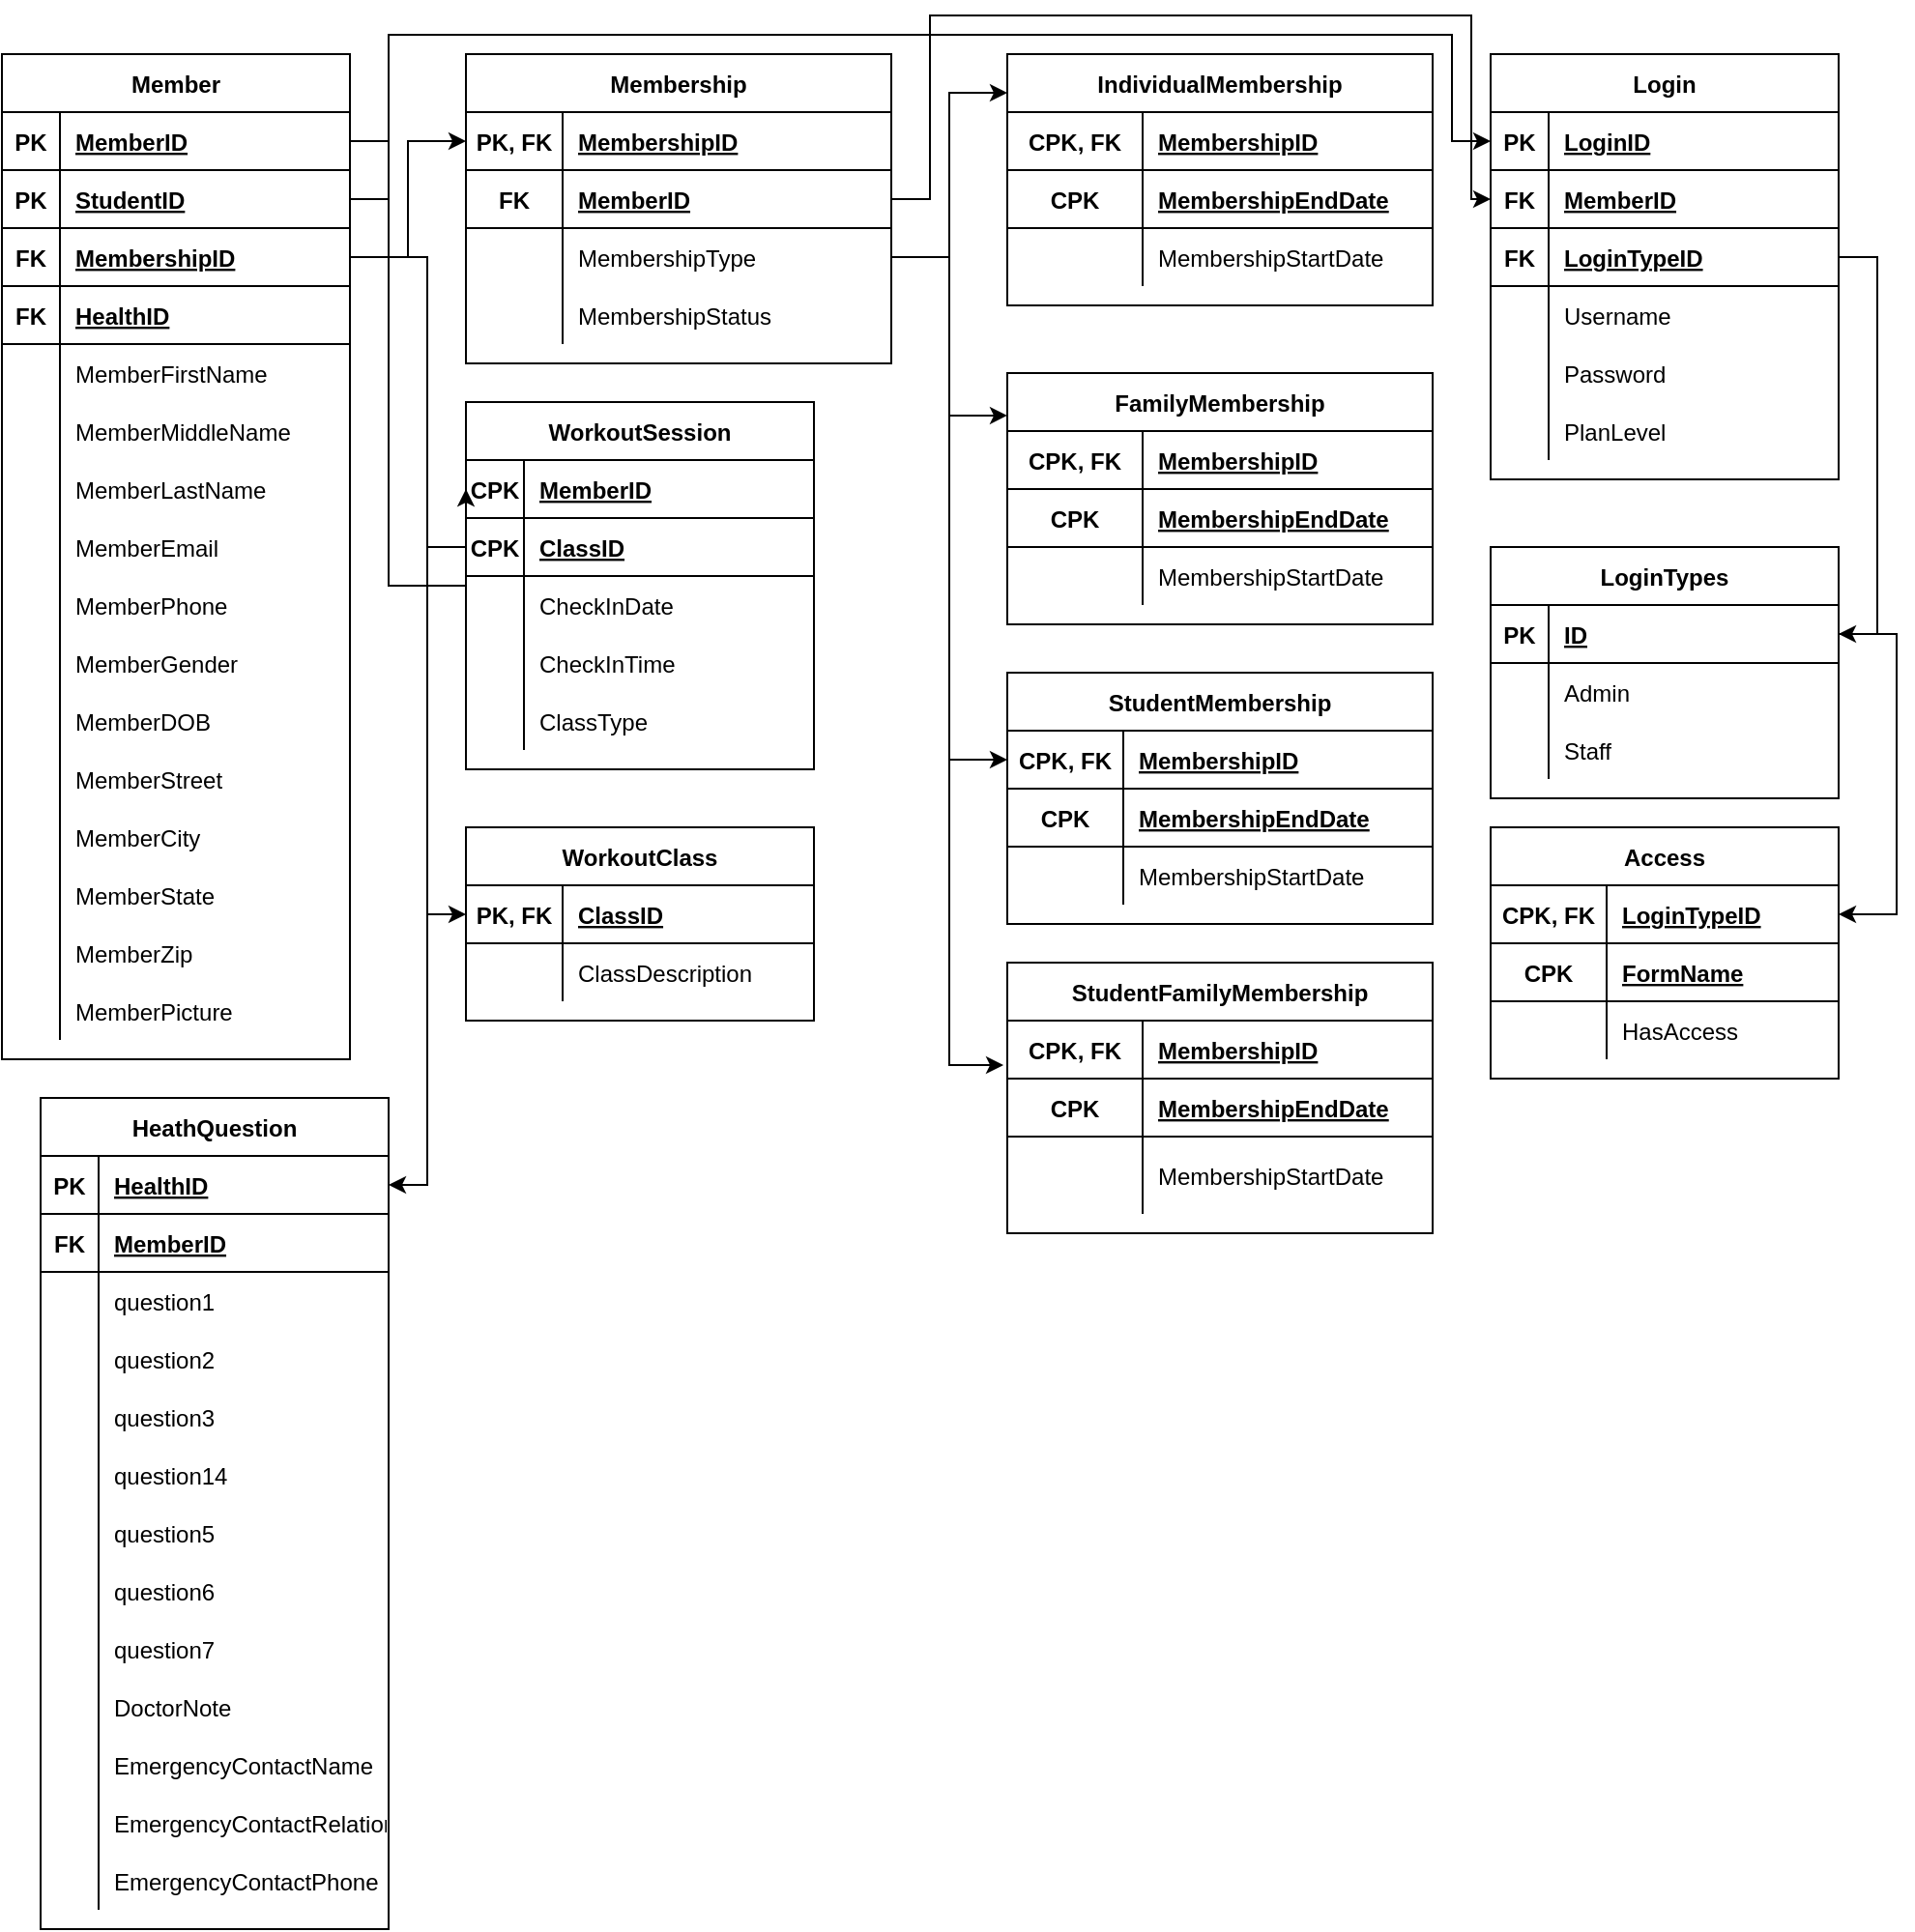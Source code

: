 <mxfile version="17.4.0" type="github">
  <diagram id="4jTuPhIIBf7wjdxp2Shu" name="Page-1">
    <mxGraphModel dx="1182" dy="724" grid="1" gridSize="10" guides="1" tooltips="1" connect="1" arrows="1" fold="1" page="1" pageScale="1" pageWidth="850" pageHeight="1100" math="0" shadow="0">
      <root>
        <mxCell id="0" />
        <mxCell id="1" parent="0" />
        <mxCell id="KNywHui8lLiUeTnEO0yx-1" value="Member" style="shape=table;startSize=30;container=1;collapsible=1;childLayout=tableLayout;fixedRows=1;rowLines=0;fontStyle=1;align=center;resizeLast=1;" parent="1" vertex="1">
          <mxGeometry x="290" y="90" width="180" height="520" as="geometry" />
        </mxCell>
        <mxCell id="KNywHui8lLiUeTnEO0yx-2" value="" style="shape=tableRow;horizontal=0;startSize=0;swimlaneHead=0;swimlaneBody=0;fillColor=none;collapsible=0;dropTarget=0;points=[[0,0.5],[1,0.5]];portConstraint=eastwest;top=0;left=0;right=0;bottom=1;" parent="KNywHui8lLiUeTnEO0yx-1" vertex="1">
          <mxGeometry y="30" width="180" height="30" as="geometry" />
        </mxCell>
        <mxCell id="KNywHui8lLiUeTnEO0yx-3" value="PK" style="shape=partialRectangle;connectable=0;fillColor=none;top=0;left=0;bottom=0;right=0;fontStyle=1;overflow=hidden;" parent="KNywHui8lLiUeTnEO0yx-2" vertex="1">
          <mxGeometry width="30" height="30" as="geometry">
            <mxRectangle width="30" height="30" as="alternateBounds" />
          </mxGeometry>
        </mxCell>
        <mxCell id="KNywHui8lLiUeTnEO0yx-4" value="MemberID" style="shape=partialRectangle;connectable=0;fillColor=none;top=0;left=0;bottom=0;right=0;align=left;spacingLeft=6;fontStyle=5;overflow=hidden;" parent="KNywHui8lLiUeTnEO0yx-2" vertex="1">
          <mxGeometry x="30" width="150" height="30" as="geometry">
            <mxRectangle width="150" height="30" as="alternateBounds" />
          </mxGeometry>
        </mxCell>
        <mxCell id="ukfckixTsoWE7NgMsHav-1" style="shape=tableRow;horizontal=0;startSize=0;swimlaneHead=0;swimlaneBody=0;fillColor=none;collapsible=0;dropTarget=0;points=[[0,0.5],[1,0.5]];portConstraint=eastwest;top=0;left=0;right=0;bottom=1;" parent="KNywHui8lLiUeTnEO0yx-1" vertex="1">
          <mxGeometry y="60" width="180" height="30" as="geometry" />
        </mxCell>
        <mxCell id="ukfckixTsoWE7NgMsHav-2" value="PK" style="shape=partialRectangle;connectable=0;fillColor=none;top=0;left=0;bottom=0;right=0;fontStyle=1;overflow=hidden;" parent="ukfckixTsoWE7NgMsHav-1" vertex="1">
          <mxGeometry width="30" height="30" as="geometry">
            <mxRectangle width="30" height="30" as="alternateBounds" />
          </mxGeometry>
        </mxCell>
        <mxCell id="ukfckixTsoWE7NgMsHav-3" value="StudentID" style="shape=partialRectangle;connectable=0;fillColor=none;top=0;left=0;bottom=0;right=0;align=left;spacingLeft=6;fontStyle=5;overflow=hidden;" parent="ukfckixTsoWE7NgMsHav-1" vertex="1">
          <mxGeometry x="30" width="150" height="30" as="geometry">
            <mxRectangle width="150" height="30" as="alternateBounds" />
          </mxGeometry>
        </mxCell>
        <mxCell id="j897BTARbuYfsQGGQOsF-35" style="shape=tableRow;horizontal=0;startSize=0;swimlaneHead=0;swimlaneBody=0;fillColor=none;collapsible=0;dropTarget=0;points=[[0,0.5],[1,0.5]];portConstraint=eastwest;top=0;left=0;right=0;bottom=1;" parent="KNywHui8lLiUeTnEO0yx-1" vertex="1">
          <mxGeometry y="90" width="180" height="30" as="geometry" />
        </mxCell>
        <mxCell id="j897BTARbuYfsQGGQOsF-36" value="FK" style="shape=partialRectangle;connectable=0;fillColor=none;top=0;left=0;bottom=0;right=0;fontStyle=1;overflow=hidden;" parent="j897BTARbuYfsQGGQOsF-35" vertex="1">
          <mxGeometry width="30" height="30" as="geometry">
            <mxRectangle width="30" height="30" as="alternateBounds" />
          </mxGeometry>
        </mxCell>
        <mxCell id="j897BTARbuYfsQGGQOsF-37" value="MembershipID" style="shape=partialRectangle;connectable=0;fillColor=none;top=0;left=0;bottom=0;right=0;align=left;spacingLeft=6;fontStyle=5;overflow=hidden;" parent="j897BTARbuYfsQGGQOsF-35" vertex="1">
          <mxGeometry x="30" width="150" height="30" as="geometry">
            <mxRectangle width="150" height="30" as="alternateBounds" />
          </mxGeometry>
        </mxCell>
        <mxCell id="j897BTARbuYfsQGGQOsF-32" style="shape=tableRow;horizontal=0;startSize=0;swimlaneHead=0;swimlaneBody=0;fillColor=none;collapsible=0;dropTarget=0;points=[[0,0.5],[1,0.5]];portConstraint=eastwest;top=0;left=0;right=0;bottom=1;" parent="KNywHui8lLiUeTnEO0yx-1" vertex="1">
          <mxGeometry y="120" width="180" height="30" as="geometry" />
        </mxCell>
        <mxCell id="j897BTARbuYfsQGGQOsF-33" value="FK" style="shape=partialRectangle;connectable=0;fillColor=none;top=0;left=0;bottom=0;right=0;fontStyle=1;overflow=hidden;" parent="j897BTARbuYfsQGGQOsF-32" vertex="1">
          <mxGeometry width="30" height="30" as="geometry">
            <mxRectangle width="30" height="30" as="alternateBounds" />
          </mxGeometry>
        </mxCell>
        <mxCell id="j897BTARbuYfsQGGQOsF-34" value="HealthID" style="shape=partialRectangle;connectable=0;fillColor=none;top=0;left=0;bottom=0;right=0;align=left;spacingLeft=6;fontStyle=5;overflow=hidden;" parent="j897BTARbuYfsQGGQOsF-32" vertex="1">
          <mxGeometry x="30" width="150" height="30" as="geometry">
            <mxRectangle width="150" height="30" as="alternateBounds" />
          </mxGeometry>
        </mxCell>
        <mxCell id="KNywHui8lLiUeTnEO0yx-5" value="" style="shape=tableRow;horizontal=0;startSize=0;swimlaneHead=0;swimlaneBody=0;fillColor=none;collapsible=0;dropTarget=0;points=[[0,0.5],[1,0.5]];portConstraint=eastwest;top=0;left=0;right=0;bottom=0;" parent="KNywHui8lLiUeTnEO0yx-1" vertex="1">
          <mxGeometry y="150" width="180" height="30" as="geometry" />
        </mxCell>
        <mxCell id="KNywHui8lLiUeTnEO0yx-6" value="" style="shape=partialRectangle;connectable=0;fillColor=none;top=0;left=0;bottom=0;right=0;editable=1;overflow=hidden;" parent="KNywHui8lLiUeTnEO0yx-5" vertex="1">
          <mxGeometry width="30" height="30" as="geometry">
            <mxRectangle width="30" height="30" as="alternateBounds" />
          </mxGeometry>
        </mxCell>
        <mxCell id="KNywHui8lLiUeTnEO0yx-7" value="MemberFirstName" style="shape=partialRectangle;connectable=0;fillColor=none;top=0;left=0;bottom=0;right=0;align=left;spacingLeft=6;overflow=hidden;" parent="KNywHui8lLiUeTnEO0yx-5" vertex="1">
          <mxGeometry x="30" width="150" height="30" as="geometry">
            <mxRectangle width="150" height="30" as="alternateBounds" />
          </mxGeometry>
        </mxCell>
        <mxCell id="KNywHui8lLiUeTnEO0yx-8" value="" style="shape=tableRow;horizontal=0;startSize=0;swimlaneHead=0;swimlaneBody=0;fillColor=none;collapsible=0;dropTarget=0;points=[[0,0.5],[1,0.5]];portConstraint=eastwest;top=0;left=0;right=0;bottom=0;" parent="KNywHui8lLiUeTnEO0yx-1" vertex="1">
          <mxGeometry y="180" width="180" height="30" as="geometry" />
        </mxCell>
        <mxCell id="KNywHui8lLiUeTnEO0yx-9" value="" style="shape=partialRectangle;connectable=0;fillColor=none;top=0;left=0;bottom=0;right=0;editable=1;overflow=hidden;" parent="KNywHui8lLiUeTnEO0yx-8" vertex="1">
          <mxGeometry width="30" height="30" as="geometry">
            <mxRectangle width="30" height="30" as="alternateBounds" />
          </mxGeometry>
        </mxCell>
        <mxCell id="KNywHui8lLiUeTnEO0yx-10" value="MemberMiddleName" style="shape=partialRectangle;connectable=0;fillColor=none;top=0;left=0;bottom=0;right=0;align=left;spacingLeft=6;overflow=hidden;" parent="KNywHui8lLiUeTnEO0yx-8" vertex="1">
          <mxGeometry x="30" width="150" height="30" as="geometry">
            <mxRectangle width="150" height="30" as="alternateBounds" />
          </mxGeometry>
        </mxCell>
        <mxCell id="KNywHui8lLiUeTnEO0yx-11" value="" style="shape=tableRow;horizontal=0;startSize=0;swimlaneHead=0;swimlaneBody=0;fillColor=none;collapsible=0;dropTarget=0;points=[[0,0.5],[1,0.5]];portConstraint=eastwest;top=0;left=0;right=0;bottom=0;" parent="KNywHui8lLiUeTnEO0yx-1" vertex="1">
          <mxGeometry y="210" width="180" height="30" as="geometry" />
        </mxCell>
        <mxCell id="KNywHui8lLiUeTnEO0yx-12" value="" style="shape=partialRectangle;connectable=0;fillColor=none;top=0;left=0;bottom=0;right=0;editable=1;overflow=hidden;" parent="KNywHui8lLiUeTnEO0yx-11" vertex="1">
          <mxGeometry width="30" height="30" as="geometry">
            <mxRectangle width="30" height="30" as="alternateBounds" />
          </mxGeometry>
        </mxCell>
        <mxCell id="KNywHui8lLiUeTnEO0yx-13" value="MemberLastName" style="shape=partialRectangle;connectable=0;fillColor=none;top=0;left=0;bottom=0;right=0;align=left;spacingLeft=6;overflow=hidden;" parent="KNywHui8lLiUeTnEO0yx-11" vertex="1">
          <mxGeometry x="30" width="150" height="30" as="geometry">
            <mxRectangle width="150" height="30" as="alternateBounds" />
          </mxGeometry>
        </mxCell>
        <mxCell id="KNywHui8lLiUeTnEO0yx-14" style="shape=tableRow;horizontal=0;startSize=0;swimlaneHead=0;swimlaneBody=0;fillColor=none;collapsible=0;dropTarget=0;points=[[0,0.5],[1,0.5]];portConstraint=eastwest;top=0;left=0;right=0;bottom=0;" parent="KNywHui8lLiUeTnEO0yx-1" vertex="1">
          <mxGeometry y="240" width="180" height="30" as="geometry" />
        </mxCell>
        <mxCell id="KNywHui8lLiUeTnEO0yx-15" style="shape=partialRectangle;connectable=0;fillColor=none;top=0;left=0;bottom=0;right=0;editable=1;overflow=hidden;" parent="KNywHui8lLiUeTnEO0yx-14" vertex="1">
          <mxGeometry width="30" height="30" as="geometry">
            <mxRectangle width="30" height="30" as="alternateBounds" />
          </mxGeometry>
        </mxCell>
        <mxCell id="KNywHui8lLiUeTnEO0yx-16" value="MemberEmail" style="shape=partialRectangle;connectable=0;fillColor=none;top=0;left=0;bottom=0;right=0;align=left;spacingLeft=6;overflow=hidden;" parent="KNywHui8lLiUeTnEO0yx-14" vertex="1">
          <mxGeometry x="30" width="150" height="30" as="geometry">
            <mxRectangle width="150" height="30" as="alternateBounds" />
          </mxGeometry>
        </mxCell>
        <mxCell id="KNywHui8lLiUeTnEO0yx-17" style="shape=tableRow;horizontal=0;startSize=0;swimlaneHead=0;swimlaneBody=0;fillColor=none;collapsible=0;dropTarget=0;points=[[0,0.5],[1,0.5]];portConstraint=eastwest;top=0;left=0;right=0;bottom=0;" parent="KNywHui8lLiUeTnEO0yx-1" vertex="1">
          <mxGeometry y="270" width="180" height="30" as="geometry" />
        </mxCell>
        <mxCell id="KNywHui8lLiUeTnEO0yx-18" style="shape=partialRectangle;connectable=0;fillColor=none;top=0;left=0;bottom=0;right=0;editable=1;overflow=hidden;" parent="KNywHui8lLiUeTnEO0yx-17" vertex="1">
          <mxGeometry width="30" height="30" as="geometry">
            <mxRectangle width="30" height="30" as="alternateBounds" />
          </mxGeometry>
        </mxCell>
        <mxCell id="KNywHui8lLiUeTnEO0yx-19" value="MemberPhone" style="shape=partialRectangle;connectable=0;fillColor=none;top=0;left=0;bottom=0;right=0;align=left;spacingLeft=6;overflow=hidden;" parent="KNywHui8lLiUeTnEO0yx-17" vertex="1">
          <mxGeometry x="30" width="150" height="30" as="geometry">
            <mxRectangle width="150" height="30" as="alternateBounds" />
          </mxGeometry>
        </mxCell>
        <mxCell id="KNywHui8lLiUeTnEO0yx-20" style="shape=tableRow;horizontal=0;startSize=0;swimlaneHead=0;swimlaneBody=0;fillColor=none;collapsible=0;dropTarget=0;points=[[0,0.5],[1,0.5]];portConstraint=eastwest;top=0;left=0;right=0;bottom=0;" parent="KNywHui8lLiUeTnEO0yx-1" vertex="1">
          <mxGeometry y="300" width="180" height="30" as="geometry" />
        </mxCell>
        <mxCell id="KNywHui8lLiUeTnEO0yx-21" style="shape=partialRectangle;connectable=0;fillColor=none;top=0;left=0;bottom=0;right=0;editable=1;overflow=hidden;" parent="KNywHui8lLiUeTnEO0yx-20" vertex="1">
          <mxGeometry width="30" height="30" as="geometry">
            <mxRectangle width="30" height="30" as="alternateBounds" />
          </mxGeometry>
        </mxCell>
        <mxCell id="KNywHui8lLiUeTnEO0yx-22" value="MemberGender" style="shape=partialRectangle;connectable=0;fillColor=none;top=0;left=0;bottom=0;right=0;align=left;spacingLeft=6;overflow=hidden;" parent="KNywHui8lLiUeTnEO0yx-20" vertex="1">
          <mxGeometry x="30" width="150" height="30" as="geometry">
            <mxRectangle width="150" height="30" as="alternateBounds" />
          </mxGeometry>
        </mxCell>
        <mxCell id="KNywHui8lLiUeTnEO0yx-23" style="shape=tableRow;horizontal=0;startSize=0;swimlaneHead=0;swimlaneBody=0;fillColor=none;collapsible=0;dropTarget=0;points=[[0,0.5],[1,0.5]];portConstraint=eastwest;top=0;left=0;right=0;bottom=0;" parent="KNywHui8lLiUeTnEO0yx-1" vertex="1">
          <mxGeometry y="330" width="180" height="30" as="geometry" />
        </mxCell>
        <mxCell id="KNywHui8lLiUeTnEO0yx-24" style="shape=partialRectangle;connectable=0;fillColor=none;top=0;left=0;bottom=0;right=0;editable=1;overflow=hidden;" parent="KNywHui8lLiUeTnEO0yx-23" vertex="1">
          <mxGeometry width="30" height="30" as="geometry">
            <mxRectangle width="30" height="30" as="alternateBounds" />
          </mxGeometry>
        </mxCell>
        <mxCell id="KNywHui8lLiUeTnEO0yx-25" value="MemberDOB" style="shape=partialRectangle;connectable=0;fillColor=none;top=0;left=0;bottom=0;right=0;align=left;spacingLeft=6;overflow=hidden;" parent="KNywHui8lLiUeTnEO0yx-23" vertex="1">
          <mxGeometry x="30" width="150" height="30" as="geometry">
            <mxRectangle width="150" height="30" as="alternateBounds" />
          </mxGeometry>
        </mxCell>
        <mxCell id="KNywHui8lLiUeTnEO0yx-26" style="shape=tableRow;horizontal=0;startSize=0;swimlaneHead=0;swimlaneBody=0;fillColor=none;collapsible=0;dropTarget=0;points=[[0,0.5],[1,0.5]];portConstraint=eastwest;top=0;left=0;right=0;bottom=0;" parent="KNywHui8lLiUeTnEO0yx-1" vertex="1">
          <mxGeometry y="360" width="180" height="30" as="geometry" />
        </mxCell>
        <mxCell id="KNywHui8lLiUeTnEO0yx-27" style="shape=partialRectangle;connectable=0;fillColor=none;top=0;left=0;bottom=0;right=0;editable=1;overflow=hidden;" parent="KNywHui8lLiUeTnEO0yx-26" vertex="1">
          <mxGeometry width="30" height="30" as="geometry">
            <mxRectangle width="30" height="30" as="alternateBounds" />
          </mxGeometry>
        </mxCell>
        <mxCell id="KNywHui8lLiUeTnEO0yx-28" value="MemberStreet" style="shape=partialRectangle;connectable=0;fillColor=none;top=0;left=0;bottom=0;right=0;align=left;spacingLeft=6;overflow=hidden;" parent="KNywHui8lLiUeTnEO0yx-26" vertex="1">
          <mxGeometry x="30" width="150" height="30" as="geometry">
            <mxRectangle width="150" height="30" as="alternateBounds" />
          </mxGeometry>
        </mxCell>
        <mxCell id="KNywHui8lLiUeTnEO0yx-29" style="shape=tableRow;horizontal=0;startSize=0;swimlaneHead=0;swimlaneBody=0;fillColor=none;collapsible=0;dropTarget=0;points=[[0,0.5],[1,0.5]];portConstraint=eastwest;top=0;left=0;right=0;bottom=0;" parent="KNywHui8lLiUeTnEO0yx-1" vertex="1">
          <mxGeometry y="390" width="180" height="30" as="geometry" />
        </mxCell>
        <mxCell id="KNywHui8lLiUeTnEO0yx-30" style="shape=partialRectangle;connectable=0;fillColor=none;top=0;left=0;bottom=0;right=0;editable=1;overflow=hidden;" parent="KNywHui8lLiUeTnEO0yx-29" vertex="1">
          <mxGeometry width="30" height="30" as="geometry">
            <mxRectangle width="30" height="30" as="alternateBounds" />
          </mxGeometry>
        </mxCell>
        <mxCell id="KNywHui8lLiUeTnEO0yx-31" value="MemberCity" style="shape=partialRectangle;connectable=0;fillColor=none;top=0;left=0;bottom=0;right=0;align=left;spacingLeft=6;overflow=hidden;" parent="KNywHui8lLiUeTnEO0yx-29" vertex="1">
          <mxGeometry x="30" width="150" height="30" as="geometry">
            <mxRectangle width="150" height="30" as="alternateBounds" />
          </mxGeometry>
        </mxCell>
        <mxCell id="KNywHui8lLiUeTnEO0yx-38" style="shape=tableRow;horizontal=0;startSize=0;swimlaneHead=0;swimlaneBody=0;fillColor=none;collapsible=0;dropTarget=0;points=[[0,0.5],[1,0.5]];portConstraint=eastwest;top=0;left=0;right=0;bottom=0;" parent="KNywHui8lLiUeTnEO0yx-1" vertex="1">
          <mxGeometry y="420" width="180" height="30" as="geometry" />
        </mxCell>
        <mxCell id="KNywHui8lLiUeTnEO0yx-39" style="shape=partialRectangle;connectable=0;fillColor=none;top=0;left=0;bottom=0;right=0;editable=1;overflow=hidden;" parent="KNywHui8lLiUeTnEO0yx-38" vertex="1">
          <mxGeometry width="30" height="30" as="geometry">
            <mxRectangle width="30" height="30" as="alternateBounds" />
          </mxGeometry>
        </mxCell>
        <mxCell id="KNywHui8lLiUeTnEO0yx-40" value="MemberState" style="shape=partialRectangle;connectable=0;fillColor=none;top=0;left=0;bottom=0;right=0;align=left;spacingLeft=6;overflow=hidden;" parent="KNywHui8lLiUeTnEO0yx-38" vertex="1">
          <mxGeometry x="30" width="150" height="30" as="geometry">
            <mxRectangle width="150" height="30" as="alternateBounds" />
          </mxGeometry>
        </mxCell>
        <mxCell id="KNywHui8lLiUeTnEO0yx-35" style="shape=tableRow;horizontal=0;startSize=0;swimlaneHead=0;swimlaneBody=0;fillColor=none;collapsible=0;dropTarget=0;points=[[0,0.5],[1,0.5]];portConstraint=eastwest;top=0;left=0;right=0;bottom=0;" parent="KNywHui8lLiUeTnEO0yx-1" vertex="1">
          <mxGeometry y="450" width="180" height="30" as="geometry" />
        </mxCell>
        <mxCell id="KNywHui8lLiUeTnEO0yx-36" style="shape=partialRectangle;connectable=0;fillColor=none;top=0;left=0;bottom=0;right=0;editable=1;overflow=hidden;" parent="KNywHui8lLiUeTnEO0yx-35" vertex="1">
          <mxGeometry width="30" height="30" as="geometry">
            <mxRectangle width="30" height="30" as="alternateBounds" />
          </mxGeometry>
        </mxCell>
        <mxCell id="KNywHui8lLiUeTnEO0yx-37" value="MemberZip" style="shape=partialRectangle;connectable=0;fillColor=none;top=0;left=0;bottom=0;right=0;align=left;spacingLeft=6;overflow=hidden;" parent="KNywHui8lLiUeTnEO0yx-35" vertex="1">
          <mxGeometry x="30" width="150" height="30" as="geometry">
            <mxRectangle width="150" height="30" as="alternateBounds" />
          </mxGeometry>
        </mxCell>
        <mxCell id="ukfckixTsoWE7NgMsHav-4" style="shape=tableRow;horizontal=0;startSize=0;swimlaneHead=0;swimlaneBody=0;fillColor=none;collapsible=0;dropTarget=0;points=[[0,0.5],[1,0.5]];portConstraint=eastwest;top=0;left=0;right=0;bottom=0;" parent="KNywHui8lLiUeTnEO0yx-1" vertex="1">
          <mxGeometry y="480" width="180" height="30" as="geometry" />
        </mxCell>
        <mxCell id="ukfckixTsoWE7NgMsHav-5" style="shape=partialRectangle;connectable=0;fillColor=none;top=0;left=0;bottom=0;right=0;editable=1;overflow=hidden;" parent="ukfckixTsoWE7NgMsHav-4" vertex="1">
          <mxGeometry width="30" height="30" as="geometry">
            <mxRectangle width="30" height="30" as="alternateBounds" />
          </mxGeometry>
        </mxCell>
        <mxCell id="ukfckixTsoWE7NgMsHav-6" value="MemberPicture" style="shape=partialRectangle;connectable=0;fillColor=none;top=0;left=0;bottom=0;right=0;align=left;spacingLeft=6;overflow=hidden;" parent="ukfckixTsoWE7NgMsHav-4" vertex="1">
          <mxGeometry x="30" width="150" height="30" as="geometry">
            <mxRectangle width="150" height="30" as="alternateBounds" />
          </mxGeometry>
        </mxCell>
        <mxCell id="KNywHui8lLiUeTnEO0yx-41" value="Membership" style="shape=table;startSize=30;container=1;collapsible=1;childLayout=tableLayout;fixedRows=1;rowLines=0;fontStyle=1;align=center;resizeLast=1;" parent="1" vertex="1">
          <mxGeometry x="530" y="90" width="220" height="160" as="geometry" />
        </mxCell>
        <mxCell id="KNywHui8lLiUeTnEO0yx-42" value="" style="shape=tableRow;horizontal=0;startSize=0;swimlaneHead=0;swimlaneBody=0;fillColor=none;collapsible=0;dropTarget=0;points=[[0,0.5],[1,0.5]];portConstraint=eastwest;top=0;left=0;right=0;bottom=1;" parent="KNywHui8lLiUeTnEO0yx-41" vertex="1">
          <mxGeometry y="30" width="220" height="30" as="geometry" />
        </mxCell>
        <mxCell id="KNywHui8lLiUeTnEO0yx-43" value="PK, FK" style="shape=partialRectangle;connectable=0;fillColor=none;top=0;left=0;bottom=0;right=0;fontStyle=1;overflow=hidden;" parent="KNywHui8lLiUeTnEO0yx-42" vertex="1">
          <mxGeometry width="50" height="30" as="geometry">
            <mxRectangle width="50" height="30" as="alternateBounds" />
          </mxGeometry>
        </mxCell>
        <mxCell id="KNywHui8lLiUeTnEO0yx-44" value="MembershipID" style="shape=partialRectangle;connectable=0;fillColor=none;top=0;left=0;bottom=0;right=0;align=left;spacingLeft=6;fontStyle=5;overflow=hidden;" parent="KNywHui8lLiUeTnEO0yx-42" vertex="1">
          <mxGeometry x="50" width="170" height="30" as="geometry">
            <mxRectangle width="170" height="30" as="alternateBounds" />
          </mxGeometry>
        </mxCell>
        <mxCell id="j897BTARbuYfsQGGQOsF-23" style="shape=tableRow;horizontal=0;startSize=0;swimlaneHead=0;swimlaneBody=0;fillColor=none;collapsible=0;dropTarget=0;points=[[0,0.5],[1,0.5]];portConstraint=eastwest;top=0;left=0;right=0;bottom=1;" parent="KNywHui8lLiUeTnEO0yx-41" vertex="1">
          <mxGeometry y="60" width="220" height="30" as="geometry" />
        </mxCell>
        <mxCell id="j897BTARbuYfsQGGQOsF-24" value="FK" style="shape=partialRectangle;connectable=0;fillColor=none;top=0;left=0;bottom=0;right=0;fontStyle=1;overflow=hidden;" parent="j897BTARbuYfsQGGQOsF-23" vertex="1">
          <mxGeometry width="50" height="30" as="geometry">
            <mxRectangle width="50" height="30" as="alternateBounds" />
          </mxGeometry>
        </mxCell>
        <mxCell id="j897BTARbuYfsQGGQOsF-25" value="MemberID" style="shape=partialRectangle;connectable=0;fillColor=none;top=0;left=0;bottom=0;right=0;align=left;spacingLeft=6;fontStyle=5;overflow=hidden;" parent="j897BTARbuYfsQGGQOsF-23" vertex="1">
          <mxGeometry x="50" width="170" height="30" as="geometry">
            <mxRectangle width="170" height="30" as="alternateBounds" />
          </mxGeometry>
        </mxCell>
        <mxCell id="KNywHui8lLiUeTnEO0yx-45" value="" style="shape=tableRow;horizontal=0;startSize=0;swimlaneHead=0;swimlaneBody=0;fillColor=none;collapsible=0;dropTarget=0;points=[[0,0.5],[1,0.5]];portConstraint=eastwest;top=0;left=0;right=0;bottom=0;" parent="KNywHui8lLiUeTnEO0yx-41" vertex="1">
          <mxGeometry y="90" width="220" height="30" as="geometry" />
        </mxCell>
        <mxCell id="KNywHui8lLiUeTnEO0yx-46" value="" style="shape=partialRectangle;connectable=0;fillColor=none;top=0;left=0;bottom=0;right=0;editable=1;overflow=hidden;" parent="KNywHui8lLiUeTnEO0yx-45" vertex="1">
          <mxGeometry width="50" height="30" as="geometry">
            <mxRectangle width="50" height="30" as="alternateBounds" />
          </mxGeometry>
        </mxCell>
        <mxCell id="KNywHui8lLiUeTnEO0yx-47" value="MembershipType" style="shape=partialRectangle;connectable=0;fillColor=none;top=0;left=0;bottom=0;right=0;align=left;spacingLeft=6;overflow=hidden;" parent="KNywHui8lLiUeTnEO0yx-45" vertex="1">
          <mxGeometry x="50" width="170" height="30" as="geometry">
            <mxRectangle width="170" height="30" as="alternateBounds" />
          </mxGeometry>
        </mxCell>
        <mxCell id="KNywHui8lLiUeTnEO0yx-79" style="shape=tableRow;horizontal=0;startSize=0;swimlaneHead=0;swimlaneBody=0;fillColor=none;collapsible=0;dropTarget=0;points=[[0,0.5],[1,0.5]];portConstraint=eastwest;top=0;left=0;right=0;bottom=0;" parent="KNywHui8lLiUeTnEO0yx-41" vertex="1">
          <mxGeometry y="120" width="220" height="30" as="geometry" />
        </mxCell>
        <mxCell id="KNywHui8lLiUeTnEO0yx-80" style="shape=partialRectangle;connectable=0;fillColor=none;top=0;left=0;bottom=0;right=0;editable=1;overflow=hidden;" parent="KNywHui8lLiUeTnEO0yx-79" vertex="1">
          <mxGeometry width="50" height="30" as="geometry">
            <mxRectangle width="50" height="30" as="alternateBounds" />
          </mxGeometry>
        </mxCell>
        <mxCell id="KNywHui8lLiUeTnEO0yx-81" value="MembershipStatus" style="shape=partialRectangle;connectable=0;fillColor=none;top=0;left=0;bottom=0;right=0;align=left;spacingLeft=6;overflow=hidden;" parent="KNywHui8lLiUeTnEO0yx-79" vertex="1">
          <mxGeometry x="50" width="170" height="30" as="geometry">
            <mxRectangle width="170" height="30" as="alternateBounds" />
          </mxGeometry>
        </mxCell>
        <mxCell id="KNywHui8lLiUeTnEO0yx-54" value="HeathQuestion" style="shape=table;startSize=30;container=1;collapsible=1;childLayout=tableLayout;fixedRows=1;rowLines=0;fontStyle=1;align=center;resizeLast=1;" parent="1" vertex="1">
          <mxGeometry x="310" y="630" width="180" height="430" as="geometry" />
        </mxCell>
        <mxCell id="KNywHui8lLiUeTnEO0yx-55" value="" style="shape=tableRow;horizontal=0;startSize=0;swimlaneHead=0;swimlaneBody=0;fillColor=none;collapsible=0;dropTarget=0;points=[[0,0.5],[1,0.5]];portConstraint=eastwest;top=0;left=0;right=0;bottom=1;" parent="KNywHui8lLiUeTnEO0yx-54" vertex="1">
          <mxGeometry y="30" width="180" height="30" as="geometry" />
        </mxCell>
        <mxCell id="KNywHui8lLiUeTnEO0yx-56" value="PK" style="shape=partialRectangle;connectable=0;fillColor=none;top=0;left=0;bottom=0;right=0;fontStyle=1;overflow=hidden;" parent="KNywHui8lLiUeTnEO0yx-55" vertex="1">
          <mxGeometry width="30" height="30" as="geometry">
            <mxRectangle width="30" height="30" as="alternateBounds" />
          </mxGeometry>
        </mxCell>
        <mxCell id="KNywHui8lLiUeTnEO0yx-57" value="HealthID" style="shape=partialRectangle;connectable=0;fillColor=none;top=0;left=0;bottom=0;right=0;align=left;spacingLeft=6;fontStyle=5;overflow=hidden;" parent="KNywHui8lLiUeTnEO0yx-55" vertex="1">
          <mxGeometry x="30" width="150" height="30" as="geometry">
            <mxRectangle width="150" height="30" as="alternateBounds" />
          </mxGeometry>
        </mxCell>
        <mxCell id="j897BTARbuYfsQGGQOsF-17" style="shape=tableRow;horizontal=0;startSize=0;swimlaneHead=0;swimlaneBody=0;fillColor=none;collapsible=0;dropTarget=0;points=[[0,0.5],[1,0.5]];portConstraint=eastwest;top=0;left=0;right=0;bottom=1;" parent="KNywHui8lLiUeTnEO0yx-54" vertex="1">
          <mxGeometry y="60" width="180" height="30" as="geometry" />
        </mxCell>
        <mxCell id="j897BTARbuYfsQGGQOsF-18" value="FK" style="shape=partialRectangle;connectable=0;fillColor=none;top=0;left=0;bottom=0;right=0;fontStyle=1;overflow=hidden;" parent="j897BTARbuYfsQGGQOsF-17" vertex="1">
          <mxGeometry width="30" height="30" as="geometry">
            <mxRectangle width="30" height="30" as="alternateBounds" />
          </mxGeometry>
        </mxCell>
        <mxCell id="j897BTARbuYfsQGGQOsF-19" value="MemberID" style="shape=partialRectangle;connectable=0;fillColor=none;top=0;left=0;bottom=0;right=0;align=left;spacingLeft=6;fontStyle=5;overflow=hidden;" parent="j897BTARbuYfsQGGQOsF-17" vertex="1">
          <mxGeometry x="30" width="150" height="30" as="geometry">
            <mxRectangle width="150" height="30" as="alternateBounds" />
          </mxGeometry>
        </mxCell>
        <mxCell id="KNywHui8lLiUeTnEO0yx-58" value="" style="shape=tableRow;horizontal=0;startSize=0;swimlaneHead=0;swimlaneBody=0;fillColor=none;collapsible=0;dropTarget=0;points=[[0,0.5],[1,0.5]];portConstraint=eastwest;top=0;left=0;right=0;bottom=0;" parent="KNywHui8lLiUeTnEO0yx-54" vertex="1">
          <mxGeometry y="90" width="180" height="30" as="geometry" />
        </mxCell>
        <mxCell id="KNywHui8lLiUeTnEO0yx-59" value="" style="shape=partialRectangle;connectable=0;fillColor=none;top=0;left=0;bottom=0;right=0;editable=1;overflow=hidden;" parent="KNywHui8lLiUeTnEO0yx-58" vertex="1">
          <mxGeometry width="30" height="30" as="geometry">
            <mxRectangle width="30" height="30" as="alternateBounds" />
          </mxGeometry>
        </mxCell>
        <mxCell id="KNywHui8lLiUeTnEO0yx-60" value="question1" style="shape=partialRectangle;connectable=0;fillColor=none;top=0;left=0;bottom=0;right=0;align=left;spacingLeft=6;overflow=hidden;" parent="KNywHui8lLiUeTnEO0yx-58" vertex="1">
          <mxGeometry x="30" width="150" height="30" as="geometry">
            <mxRectangle width="150" height="30" as="alternateBounds" />
          </mxGeometry>
        </mxCell>
        <mxCell id="KNywHui8lLiUeTnEO0yx-61" value="" style="shape=tableRow;horizontal=0;startSize=0;swimlaneHead=0;swimlaneBody=0;fillColor=none;collapsible=0;dropTarget=0;points=[[0,0.5],[1,0.5]];portConstraint=eastwest;top=0;left=0;right=0;bottom=0;" parent="KNywHui8lLiUeTnEO0yx-54" vertex="1">
          <mxGeometry y="120" width="180" height="30" as="geometry" />
        </mxCell>
        <mxCell id="KNywHui8lLiUeTnEO0yx-62" value="" style="shape=partialRectangle;connectable=0;fillColor=none;top=0;left=0;bottom=0;right=0;editable=1;overflow=hidden;" parent="KNywHui8lLiUeTnEO0yx-61" vertex="1">
          <mxGeometry width="30" height="30" as="geometry">
            <mxRectangle width="30" height="30" as="alternateBounds" />
          </mxGeometry>
        </mxCell>
        <mxCell id="KNywHui8lLiUeTnEO0yx-63" value="question2" style="shape=partialRectangle;connectable=0;fillColor=none;top=0;left=0;bottom=0;right=0;align=left;spacingLeft=6;overflow=hidden;" parent="KNywHui8lLiUeTnEO0yx-61" vertex="1">
          <mxGeometry x="30" width="150" height="30" as="geometry">
            <mxRectangle width="150" height="30" as="alternateBounds" />
          </mxGeometry>
        </mxCell>
        <mxCell id="KNywHui8lLiUeTnEO0yx-64" value="" style="shape=tableRow;horizontal=0;startSize=0;swimlaneHead=0;swimlaneBody=0;fillColor=none;collapsible=0;dropTarget=0;points=[[0,0.5],[1,0.5]];portConstraint=eastwest;top=0;left=0;right=0;bottom=0;" parent="KNywHui8lLiUeTnEO0yx-54" vertex="1">
          <mxGeometry y="150" width="180" height="30" as="geometry" />
        </mxCell>
        <mxCell id="KNywHui8lLiUeTnEO0yx-65" value="" style="shape=partialRectangle;connectable=0;fillColor=none;top=0;left=0;bottom=0;right=0;editable=1;overflow=hidden;" parent="KNywHui8lLiUeTnEO0yx-64" vertex="1">
          <mxGeometry width="30" height="30" as="geometry">
            <mxRectangle width="30" height="30" as="alternateBounds" />
          </mxGeometry>
        </mxCell>
        <mxCell id="KNywHui8lLiUeTnEO0yx-66" value="question3" style="shape=partialRectangle;connectable=0;fillColor=none;top=0;left=0;bottom=0;right=0;align=left;spacingLeft=6;overflow=hidden;" parent="KNywHui8lLiUeTnEO0yx-64" vertex="1">
          <mxGeometry x="30" width="150" height="30" as="geometry">
            <mxRectangle width="150" height="30" as="alternateBounds" />
          </mxGeometry>
        </mxCell>
        <mxCell id="KNywHui8lLiUeTnEO0yx-67" style="shape=tableRow;horizontal=0;startSize=0;swimlaneHead=0;swimlaneBody=0;fillColor=none;collapsible=0;dropTarget=0;points=[[0,0.5],[1,0.5]];portConstraint=eastwest;top=0;left=0;right=0;bottom=0;" parent="KNywHui8lLiUeTnEO0yx-54" vertex="1">
          <mxGeometry y="180" width="180" height="30" as="geometry" />
        </mxCell>
        <mxCell id="KNywHui8lLiUeTnEO0yx-68" style="shape=partialRectangle;connectable=0;fillColor=none;top=0;left=0;bottom=0;right=0;editable=1;overflow=hidden;" parent="KNywHui8lLiUeTnEO0yx-67" vertex="1">
          <mxGeometry width="30" height="30" as="geometry">
            <mxRectangle width="30" height="30" as="alternateBounds" />
          </mxGeometry>
        </mxCell>
        <mxCell id="KNywHui8lLiUeTnEO0yx-69" value="question14" style="shape=partialRectangle;connectable=0;fillColor=none;top=0;left=0;bottom=0;right=0;align=left;spacingLeft=6;overflow=hidden;" parent="KNywHui8lLiUeTnEO0yx-67" vertex="1">
          <mxGeometry x="30" width="150" height="30" as="geometry">
            <mxRectangle width="150" height="30" as="alternateBounds" />
          </mxGeometry>
        </mxCell>
        <mxCell id="KNywHui8lLiUeTnEO0yx-70" style="shape=tableRow;horizontal=0;startSize=0;swimlaneHead=0;swimlaneBody=0;fillColor=none;collapsible=0;dropTarget=0;points=[[0,0.5],[1,0.5]];portConstraint=eastwest;top=0;left=0;right=0;bottom=0;" parent="KNywHui8lLiUeTnEO0yx-54" vertex="1">
          <mxGeometry y="210" width="180" height="30" as="geometry" />
        </mxCell>
        <mxCell id="KNywHui8lLiUeTnEO0yx-71" style="shape=partialRectangle;connectable=0;fillColor=none;top=0;left=0;bottom=0;right=0;editable=1;overflow=hidden;" parent="KNywHui8lLiUeTnEO0yx-70" vertex="1">
          <mxGeometry width="30" height="30" as="geometry">
            <mxRectangle width="30" height="30" as="alternateBounds" />
          </mxGeometry>
        </mxCell>
        <mxCell id="KNywHui8lLiUeTnEO0yx-72" value="question5" style="shape=partialRectangle;connectable=0;fillColor=none;top=0;left=0;bottom=0;right=0;align=left;spacingLeft=6;overflow=hidden;" parent="KNywHui8lLiUeTnEO0yx-70" vertex="1">
          <mxGeometry x="30" width="150" height="30" as="geometry">
            <mxRectangle width="150" height="30" as="alternateBounds" />
          </mxGeometry>
        </mxCell>
        <mxCell id="KNywHui8lLiUeTnEO0yx-73" style="shape=tableRow;horizontal=0;startSize=0;swimlaneHead=0;swimlaneBody=0;fillColor=none;collapsible=0;dropTarget=0;points=[[0,0.5],[1,0.5]];portConstraint=eastwest;top=0;left=0;right=0;bottom=0;" parent="KNywHui8lLiUeTnEO0yx-54" vertex="1">
          <mxGeometry y="240" width="180" height="30" as="geometry" />
        </mxCell>
        <mxCell id="KNywHui8lLiUeTnEO0yx-74" style="shape=partialRectangle;connectable=0;fillColor=none;top=0;left=0;bottom=0;right=0;editable=1;overflow=hidden;" parent="KNywHui8lLiUeTnEO0yx-73" vertex="1">
          <mxGeometry width="30" height="30" as="geometry">
            <mxRectangle width="30" height="30" as="alternateBounds" />
          </mxGeometry>
        </mxCell>
        <mxCell id="KNywHui8lLiUeTnEO0yx-75" value="question6" style="shape=partialRectangle;connectable=0;fillColor=none;top=0;left=0;bottom=0;right=0;align=left;spacingLeft=6;overflow=hidden;" parent="KNywHui8lLiUeTnEO0yx-73" vertex="1">
          <mxGeometry x="30" width="150" height="30" as="geometry">
            <mxRectangle width="150" height="30" as="alternateBounds" />
          </mxGeometry>
        </mxCell>
        <mxCell id="KNywHui8lLiUeTnEO0yx-76" style="shape=tableRow;horizontal=0;startSize=0;swimlaneHead=0;swimlaneBody=0;fillColor=none;collapsible=0;dropTarget=0;points=[[0,0.5],[1,0.5]];portConstraint=eastwest;top=0;left=0;right=0;bottom=0;" parent="KNywHui8lLiUeTnEO0yx-54" vertex="1">
          <mxGeometry y="270" width="180" height="30" as="geometry" />
        </mxCell>
        <mxCell id="KNywHui8lLiUeTnEO0yx-77" style="shape=partialRectangle;connectable=0;fillColor=none;top=0;left=0;bottom=0;right=0;editable=1;overflow=hidden;" parent="KNywHui8lLiUeTnEO0yx-76" vertex="1">
          <mxGeometry width="30" height="30" as="geometry">
            <mxRectangle width="30" height="30" as="alternateBounds" />
          </mxGeometry>
        </mxCell>
        <mxCell id="KNywHui8lLiUeTnEO0yx-78" value="question7" style="shape=partialRectangle;connectable=0;fillColor=none;top=0;left=0;bottom=0;right=0;align=left;spacingLeft=6;overflow=hidden;" parent="KNywHui8lLiUeTnEO0yx-76" vertex="1">
          <mxGeometry x="30" width="150" height="30" as="geometry">
            <mxRectangle width="150" height="30" as="alternateBounds" />
          </mxGeometry>
        </mxCell>
        <mxCell id="NvLrmVDdxKZ5UQwFj719-1" style="shape=tableRow;horizontal=0;startSize=0;swimlaneHead=0;swimlaneBody=0;fillColor=none;collapsible=0;dropTarget=0;points=[[0,0.5],[1,0.5]];portConstraint=eastwest;top=0;left=0;right=0;bottom=0;" parent="KNywHui8lLiUeTnEO0yx-54" vertex="1">
          <mxGeometry y="300" width="180" height="30" as="geometry" />
        </mxCell>
        <mxCell id="NvLrmVDdxKZ5UQwFj719-2" style="shape=partialRectangle;connectable=0;fillColor=none;top=0;left=0;bottom=0;right=0;editable=1;overflow=hidden;" parent="NvLrmVDdxKZ5UQwFj719-1" vertex="1">
          <mxGeometry width="30" height="30" as="geometry">
            <mxRectangle width="30" height="30" as="alternateBounds" />
          </mxGeometry>
        </mxCell>
        <mxCell id="NvLrmVDdxKZ5UQwFj719-3" value="DoctorNote" style="shape=partialRectangle;connectable=0;fillColor=none;top=0;left=0;bottom=0;right=0;align=left;spacingLeft=6;overflow=hidden;" parent="NvLrmVDdxKZ5UQwFj719-1" vertex="1">
          <mxGeometry x="30" width="150" height="30" as="geometry">
            <mxRectangle width="150" height="30" as="alternateBounds" />
          </mxGeometry>
        </mxCell>
        <mxCell id="KNywHui8lLiUeTnEO0yx-85" style="shape=tableRow;horizontal=0;startSize=0;swimlaneHead=0;swimlaneBody=0;fillColor=none;collapsible=0;dropTarget=0;points=[[0,0.5],[1,0.5]];portConstraint=eastwest;top=0;left=0;right=0;bottom=0;" parent="KNywHui8lLiUeTnEO0yx-54" vertex="1">
          <mxGeometry y="330" width="180" height="30" as="geometry" />
        </mxCell>
        <mxCell id="KNywHui8lLiUeTnEO0yx-86" style="shape=partialRectangle;connectable=0;fillColor=none;top=0;left=0;bottom=0;right=0;editable=1;overflow=hidden;" parent="KNywHui8lLiUeTnEO0yx-85" vertex="1">
          <mxGeometry width="30" height="30" as="geometry">
            <mxRectangle width="30" height="30" as="alternateBounds" />
          </mxGeometry>
        </mxCell>
        <mxCell id="KNywHui8lLiUeTnEO0yx-87" value="EmergencyContactName" style="shape=partialRectangle;connectable=0;fillColor=none;top=0;left=0;bottom=0;right=0;align=left;spacingLeft=6;overflow=hidden;" parent="KNywHui8lLiUeTnEO0yx-85" vertex="1">
          <mxGeometry x="30" width="150" height="30" as="geometry">
            <mxRectangle width="150" height="30" as="alternateBounds" />
          </mxGeometry>
        </mxCell>
        <mxCell id="KNywHui8lLiUeTnEO0yx-97" style="shape=tableRow;horizontal=0;startSize=0;swimlaneHead=0;swimlaneBody=0;fillColor=none;collapsible=0;dropTarget=0;points=[[0,0.5],[1,0.5]];portConstraint=eastwest;top=0;left=0;right=0;bottom=0;" parent="KNywHui8lLiUeTnEO0yx-54" vertex="1">
          <mxGeometry y="360" width="180" height="30" as="geometry" />
        </mxCell>
        <mxCell id="KNywHui8lLiUeTnEO0yx-98" style="shape=partialRectangle;connectable=0;fillColor=none;top=0;left=0;bottom=0;right=0;editable=1;overflow=hidden;" parent="KNywHui8lLiUeTnEO0yx-97" vertex="1">
          <mxGeometry width="30" height="30" as="geometry">
            <mxRectangle width="30" height="30" as="alternateBounds" />
          </mxGeometry>
        </mxCell>
        <mxCell id="KNywHui8lLiUeTnEO0yx-99" value="EmergencyContactRelation    " style="shape=partialRectangle;connectable=0;fillColor=none;top=0;left=0;bottom=0;right=0;align=left;spacingLeft=6;overflow=hidden;" parent="KNywHui8lLiUeTnEO0yx-97" vertex="1">
          <mxGeometry x="30" width="150" height="30" as="geometry">
            <mxRectangle width="150" height="30" as="alternateBounds" />
          </mxGeometry>
        </mxCell>
        <mxCell id="KNywHui8lLiUeTnEO0yx-94" style="shape=tableRow;horizontal=0;startSize=0;swimlaneHead=0;swimlaneBody=0;fillColor=none;collapsible=0;dropTarget=0;points=[[0,0.5],[1,0.5]];portConstraint=eastwest;top=0;left=0;right=0;bottom=0;" parent="KNywHui8lLiUeTnEO0yx-54" vertex="1">
          <mxGeometry y="390" width="180" height="30" as="geometry" />
        </mxCell>
        <mxCell id="KNywHui8lLiUeTnEO0yx-95" style="shape=partialRectangle;connectable=0;fillColor=none;top=0;left=0;bottom=0;right=0;editable=1;overflow=hidden;" parent="KNywHui8lLiUeTnEO0yx-94" vertex="1">
          <mxGeometry width="30" height="30" as="geometry">
            <mxRectangle width="30" height="30" as="alternateBounds" />
          </mxGeometry>
        </mxCell>
        <mxCell id="KNywHui8lLiUeTnEO0yx-96" value="EmergencyContactPhone" style="shape=partialRectangle;connectable=0;fillColor=none;top=0;left=0;bottom=0;right=0;align=left;spacingLeft=6;overflow=hidden;" parent="KNywHui8lLiUeTnEO0yx-94" vertex="1">
          <mxGeometry x="30" width="150" height="30" as="geometry">
            <mxRectangle width="150" height="30" as="alternateBounds" />
          </mxGeometry>
        </mxCell>
        <mxCell id="KNywHui8lLiUeTnEO0yx-100" value="WorkoutSession" style="shape=table;startSize=30;container=1;collapsible=1;childLayout=tableLayout;fixedRows=1;rowLines=0;fontStyle=1;align=center;resizeLast=1;" parent="1" vertex="1">
          <mxGeometry x="530" y="270" width="180" height="190" as="geometry" />
        </mxCell>
        <mxCell id="KNywHui8lLiUeTnEO0yx-101" value="" style="shape=tableRow;horizontal=0;startSize=0;swimlaneHead=0;swimlaneBody=0;fillColor=none;collapsible=0;dropTarget=0;points=[[0,0.5],[1,0.5]];portConstraint=eastwest;top=0;left=0;right=0;bottom=1;" parent="KNywHui8lLiUeTnEO0yx-100" vertex="1">
          <mxGeometry y="30" width="180" height="30" as="geometry" />
        </mxCell>
        <mxCell id="KNywHui8lLiUeTnEO0yx-102" value="CPK" style="shape=partialRectangle;connectable=0;fillColor=none;top=0;left=0;bottom=0;right=0;fontStyle=1;overflow=hidden;" parent="KNywHui8lLiUeTnEO0yx-101" vertex="1">
          <mxGeometry width="30" height="30" as="geometry">
            <mxRectangle width="30" height="30" as="alternateBounds" />
          </mxGeometry>
        </mxCell>
        <mxCell id="KNywHui8lLiUeTnEO0yx-103" value="MemberID" style="shape=partialRectangle;connectable=0;fillColor=none;top=0;left=0;bottom=0;right=0;align=left;spacingLeft=6;fontStyle=5;overflow=hidden;" parent="KNywHui8lLiUeTnEO0yx-101" vertex="1">
          <mxGeometry x="30" width="150" height="30" as="geometry">
            <mxRectangle width="150" height="30" as="alternateBounds" />
          </mxGeometry>
        </mxCell>
        <mxCell id="j897BTARbuYfsQGGQOsF-20" style="shape=tableRow;horizontal=0;startSize=0;swimlaneHead=0;swimlaneBody=0;fillColor=none;collapsible=0;dropTarget=0;points=[[0,0.5],[1,0.5]];portConstraint=eastwest;top=0;left=0;right=0;bottom=1;" parent="KNywHui8lLiUeTnEO0yx-100" vertex="1">
          <mxGeometry y="60" width="180" height="30" as="geometry" />
        </mxCell>
        <mxCell id="j897BTARbuYfsQGGQOsF-21" value="CPK" style="shape=partialRectangle;connectable=0;fillColor=none;top=0;left=0;bottom=0;right=0;fontStyle=1;overflow=hidden;" parent="j897BTARbuYfsQGGQOsF-20" vertex="1">
          <mxGeometry width="30" height="30" as="geometry">
            <mxRectangle width="30" height="30" as="alternateBounds" />
          </mxGeometry>
        </mxCell>
        <mxCell id="j897BTARbuYfsQGGQOsF-22" value="ClassID" style="shape=partialRectangle;connectable=0;fillColor=none;top=0;left=0;bottom=0;right=0;align=left;spacingLeft=6;fontStyle=5;overflow=hidden;" parent="j897BTARbuYfsQGGQOsF-20" vertex="1">
          <mxGeometry x="30" width="150" height="30" as="geometry">
            <mxRectangle width="150" height="30" as="alternateBounds" />
          </mxGeometry>
        </mxCell>
        <mxCell id="KNywHui8lLiUeTnEO0yx-104" value="" style="shape=tableRow;horizontal=0;startSize=0;swimlaneHead=0;swimlaneBody=0;fillColor=none;collapsible=0;dropTarget=0;points=[[0,0.5],[1,0.5]];portConstraint=eastwest;top=0;left=0;right=0;bottom=0;" parent="KNywHui8lLiUeTnEO0yx-100" vertex="1">
          <mxGeometry y="90" width="180" height="30" as="geometry" />
        </mxCell>
        <mxCell id="KNywHui8lLiUeTnEO0yx-105" value="" style="shape=partialRectangle;connectable=0;fillColor=none;top=0;left=0;bottom=0;right=0;editable=1;overflow=hidden;" parent="KNywHui8lLiUeTnEO0yx-104" vertex="1">
          <mxGeometry width="30" height="30" as="geometry">
            <mxRectangle width="30" height="30" as="alternateBounds" />
          </mxGeometry>
        </mxCell>
        <mxCell id="KNywHui8lLiUeTnEO0yx-106" value="CheckInDate" style="shape=partialRectangle;connectable=0;fillColor=none;top=0;left=0;bottom=0;right=0;align=left;spacingLeft=6;overflow=hidden;" parent="KNywHui8lLiUeTnEO0yx-104" vertex="1">
          <mxGeometry x="30" width="150" height="30" as="geometry">
            <mxRectangle width="150" height="30" as="alternateBounds" />
          </mxGeometry>
        </mxCell>
        <mxCell id="KNywHui8lLiUeTnEO0yx-107" value="" style="shape=tableRow;horizontal=0;startSize=0;swimlaneHead=0;swimlaneBody=0;fillColor=none;collapsible=0;dropTarget=0;points=[[0,0.5],[1,0.5]];portConstraint=eastwest;top=0;left=0;right=0;bottom=0;" parent="KNywHui8lLiUeTnEO0yx-100" vertex="1">
          <mxGeometry y="120" width="180" height="30" as="geometry" />
        </mxCell>
        <mxCell id="KNywHui8lLiUeTnEO0yx-108" value="" style="shape=partialRectangle;connectable=0;fillColor=none;top=0;left=0;bottom=0;right=0;editable=1;overflow=hidden;" parent="KNywHui8lLiUeTnEO0yx-107" vertex="1">
          <mxGeometry width="30" height="30" as="geometry">
            <mxRectangle width="30" height="30" as="alternateBounds" />
          </mxGeometry>
        </mxCell>
        <mxCell id="KNywHui8lLiUeTnEO0yx-109" value="CheckInTime" style="shape=partialRectangle;connectable=0;fillColor=none;top=0;left=0;bottom=0;right=0;align=left;spacingLeft=6;overflow=hidden;" parent="KNywHui8lLiUeTnEO0yx-107" vertex="1">
          <mxGeometry x="30" width="150" height="30" as="geometry">
            <mxRectangle width="150" height="30" as="alternateBounds" />
          </mxGeometry>
        </mxCell>
        <mxCell id="KNywHui8lLiUeTnEO0yx-110" value="" style="shape=tableRow;horizontal=0;startSize=0;swimlaneHead=0;swimlaneBody=0;fillColor=none;collapsible=0;dropTarget=0;points=[[0,0.5],[1,0.5]];portConstraint=eastwest;top=0;left=0;right=0;bottom=0;" parent="KNywHui8lLiUeTnEO0yx-100" vertex="1">
          <mxGeometry y="150" width="180" height="30" as="geometry" />
        </mxCell>
        <mxCell id="KNywHui8lLiUeTnEO0yx-111" value="" style="shape=partialRectangle;connectable=0;fillColor=none;top=0;left=0;bottom=0;right=0;editable=1;overflow=hidden;" parent="KNywHui8lLiUeTnEO0yx-110" vertex="1">
          <mxGeometry width="30" height="30" as="geometry">
            <mxRectangle width="30" height="30" as="alternateBounds" />
          </mxGeometry>
        </mxCell>
        <mxCell id="KNywHui8lLiUeTnEO0yx-112" value="ClassType" style="shape=partialRectangle;connectable=0;fillColor=none;top=0;left=0;bottom=0;right=0;align=left;spacingLeft=6;overflow=hidden;" parent="KNywHui8lLiUeTnEO0yx-110" vertex="1">
          <mxGeometry x="30" width="150" height="30" as="geometry">
            <mxRectangle width="150" height="30" as="alternateBounds" />
          </mxGeometry>
        </mxCell>
        <mxCell id="KNywHui8lLiUeTnEO0yx-113" value="WorkoutClass" style="shape=table;startSize=30;container=1;collapsible=1;childLayout=tableLayout;fixedRows=1;rowLines=0;fontStyle=1;align=center;resizeLast=1;" parent="1" vertex="1">
          <mxGeometry x="530" y="490" width="180" height="100" as="geometry" />
        </mxCell>
        <mxCell id="KNywHui8lLiUeTnEO0yx-114" value="" style="shape=tableRow;horizontal=0;startSize=0;swimlaneHead=0;swimlaneBody=0;fillColor=none;collapsible=0;dropTarget=0;points=[[0,0.5],[1,0.5]];portConstraint=eastwest;top=0;left=0;right=0;bottom=1;" parent="KNywHui8lLiUeTnEO0yx-113" vertex="1">
          <mxGeometry y="30" width="180" height="30" as="geometry" />
        </mxCell>
        <mxCell id="KNywHui8lLiUeTnEO0yx-115" value="PK, FK" style="shape=partialRectangle;connectable=0;fillColor=none;top=0;left=0;bottom=0;right=0;fontStyle=1;overflow=hidden;" parent="KNywHui8lLiUeTnEO0yx-114" vertex="1">
          <mxGeometry width="50" height="30" as="geometry">
            <mxRectangle width="50" height="30" as="alternateBounds" />
          </mxGeometry>
        </mxCell>
        <mxCell id="KNywHui8lLiUeTnEO0yx-116" value="ClassID" style="shape=partialRectangle;connectable=0;fillColor=none;top=0;left=0;bottom=0;right=0;align=left;spacingLeft=6;fontStyle=5;overflow=hidden;" parent="KNywHui8lLiUeTnEO0yx-114" vertex="1">
          <mxGeometry x="50" width="130" height="30" as="geometry">
            <mxRectangle width="130" height="30" as="alternateBounds" />
          </mxGeometry>
        </mxCell>
        <mxCell id="KNywHui8lLiUeTnEO0yx-117" value="" style="shape=tableRow;horizontal=0;startSize=0;swimlaneHead=0;swimlaneBody=0;fillColor=none;collapsible=0;dropTarget=0;points=[[0,0.5],[1,0.5]];portConstraint=eastwest;top=0;left=0;right=0;bottom=0;" parent="KNywHui8lLiUeTnEO0yx-113" vertex="1">
          <mxGeometry y="60" width="180" height="30" as="geometry" />
        </mxCell>
        <mxCell id="KNywHui8lLiUeTnEO0yx-118" value="" style="shape=partialRectangle;connectable=0;fillColor=none;top=0;left=0;bottom=0;right=0;editable=1;overflow=hidden;" parent="KNywHui8lLiUeTnEO0yx-117" vertex="1">
          <mxGeometry width="50" height="30" as="geometry">
            <mxRectangle width="50" height="30" as="alternateBounds" />
          </mxGeometry>
        </mxCell>
        <mxCell id="KNywHui8lLiUeTnEO0yx-119" value="ClassDescription" style="shape=partialRectangle;connectable=0;fillColor=none;top=0;left=0;bottom=0;right=0;align=left;spacingLeft=6;overflow=hidden;" parent="KNywHui8lLiUeTnEO0yx-117" vertex="1">
          <mxGeometry x="50" width="130" height="30" as="geometry">
            <mxRectangle width="130" height="30" as="alternateBounds" />
          </mxGeometry>
        </mxCell>
        <mxCell id="KNywHui8lLiUeTnEO0yx-142" value="IndividualMembership" style="shape=table;startSize=30;container=1;collapsible=1;childLayout=tableLayout;fixedRows=1;rowLines=0;fontStyle=1;align=center;resizeLast=1;" parent="1" vertex="1">
          <mxGeometry x="810" y="90" width="220" height="130" as="geometry" />
        </mxCell>
        <mxCell id="KNywHui8lLiUeTnEO0yx-143" value="" style="shape=tableRow;horizontal=0;startSize=0;swimlaneHead=0;swimlaneBody=0;fillColor=none;collapsible=0;dropTarget=0;points=[[0,0.5],[1,0.5]];portConstraint=eastwest;top=0;left=0;right=0;bottom=1;" parent="KNywHui8lLiUeTnEO0yx-142" vertex="1">
          <mxGeometry y="30" width="220" height="30" as="geometry" />
        </mxCell>
        <mxCell id="KNywHui8lLiUeTnEO0yx-144" value="CPK, FK" style="shape=partialRectangle;connectable=0;fillColor=none;top=0;left=0;bottom=0;right=0;fontStyle=1;overflow=hidden;" parent="KNywHui8lLiUeTnEO0yx-143" vertex="1">
          <mxGeometry width="70" height="30" as="geometry">
            <mxRectangle width="70" height="30" as="alternateBounds" />
          </mxGeometry>
        </mxCell>
        <mxCell id="KNywHui8lLiUeTnEO0yx-145" value="MembershipID" style="shape=partialRectangle;connectable=0;fillColor=none;top=0;left=0;bottom=0;right=0;align=left;spacingLeft=6;fontStyle=5;overflow=hidden;" parent="KNywHui8lLiUeTnEO0yx-143" vertex="1">
          <mxGeometry x="70" width="150" height="30" as="geometry">
            <mxRectangle width="150" height="30" as="alternateBounds" />
          </mxGeometry>
        </mxCell>
        <mxCell id="j897BTARbuYfsQGGQOsF-55" style="shape=tableRow;horizontal=0;startSize=0;swimlaneHead=0;swimlaneBody=0;fillColor=none;collapsible=0;dropTarget=0;points=[[0,0.5],[1,0.5]];portConstraint=eastwest;top=0;left=0;right=0;bottom=1;" parent="KNywHui8lLiUeTnEO0yx-142" vertex="1">
          <mxGeometry y="60" width="220" height="30" as="geometry" />
        </mxCell>
        <mxCell id="j897BTARbuYfsQGGQOsF-56" value="CPK" style="shape=partialRectangle;connectable=0;fillColor=none;top=0;left=0;bottom=0;right=0;fontStyle=1;overflow=hidden;" parent="j897BTARbuYfsQGGQOsF-55" vertex="1">
          <mxGeometry width="70" height="30" as="geometry">
            <mxRectangle width="70" height="30" as="alternateBounds" />
          </mxGeometry>
        </mxCell>
        <mxCell id="j897BTARbuYfsQGGQOsF-57" value="MembershipEndDate" style="shape=partialRectangle;connectable=0;fillColor=none;top=0;left=0;bottom=0;right=0;align=left;spacingLeft=6;fontStyle=5;overflow=hidden;" parent="j897BTARbuYfsQGGQOsF-55" vertex="1">
          <mxGeometry x="70" width="150" height="30" as="geometry">
            <mxRectangle width="150" height="30" as="alternateBounds" />
          </mxGeometry>
        </mxCell>
        <mxCell id="KNywHui8lLiUeTnEO0yx-146" value="" style="shape=tableRow;horizontal=0;startSize=0;swimlaneHead=0;swimlaneBody=0;fillColor=none;collapsible=0;dropTarget=0;points=[[0,0.5],[1,0.5]];portConstraint=eastwest;top=0;left=0;right=0;bottom=0;" parent="KNywHui8lLiUeTnEO0yx-142" vertex="1">
          <mxGeometry y="90" width="220" height="30" as="geometry" />
        </mxCell>
        <mxCell id="KNywHui8lLiUeTnEO0yx-147" value="" style="shape=partialRectangle;connectable=0;fillColor=none;top=0;left=0;bottom=0;right=0;editable=1;overflow=hidden;" parent="KNywHui8lLiUeTnEO0yx-146" vertex="1">
          <mxGeometry width="70" height="30" as="geometry">
            <mxRectangle width="70" height="30" as="alternateBounds" />
          </mxGeometry>
        </mxCell>
        <mxCell id="KNywHui8lLiUeTnEO0yx-148" value="MembershipStartDate" style="shape=partialRectangle;connectable=0;fillColor=none;top=0;left=0;bottom=0;right=0;align=left;spacingLeft=6;overflow=hidden;" parent="KNywHui8lLiUeTnEO0yx-146" vertex="1">
          <mxGeometry x="70" width="150" height="30" as="geometry">
            <mxRectangle width="150" height="30" as="alternateBounds" />
          </mxGeometry>
        </mxCell>
        <mxCell id="KNywHui8lLiUeTnEO0yx-155" value="StudentMembership" style="shape=table;startSize=30;container=1;collapsible=1;childLayout=tableLayout;fixedRows=1;rowLines=0;fontStyle=1;align=center;resizeLast=1;" parent="1" vertex="1">
          <mxGeometry x="810" y="410" width="220" height="130" as="geometry" />
        </mxCell>
        <mxCell id="KNywHui8lLiUeTnEO0yx-156" value="" style="shape=tableRow;horizontal=0;startSize=0;swimlaneHead=0;swimlaneBody=0;fillColor=none;collapsible=0;dropTarget=0;points=[[0,0.5],[1,0.5]];portConstraint=eastwest;top=0;left=0;right=0;bottom=1;" parent="KNywHui8lLiUeTnEO0yx-155" vertex="1">
          <mxGeometry y="30" width="220" height="30" as="geometry" />
        </mxCell>
        <mxCell id="KNywHui8lLiUeTnEO0yx-157" value="CPK, FK" style="shape=partialRectangle;connectable=0;fillColor=none;top=0;left=0;bottom=0;right=0;fontStyle=1;overflow=hidden;" parent="KNywHui8lLiUeTnEO0yx-156" vertex="1">
          <mxGeometry width="60" height="30" as="geometry">
            <mxRectangle width="60" height="30" as="alternateBounds" />
          </mxGeometry>
        </mxCell>
        <mxCell id="KNywHui8lLiUeTnEO0yx-158" value="MembershipID" style="shape=partialRectangle;connectable=0;fillColor=none;top=0;left=0;bottom=0;right=0;align=left;spacingLeft=6;fontStyle=5;overflow=hidden;" parent="KNywHui8lLiUeTnEO0yx-156" vertex="1">
          <mxGeometry x="60" width="160" height="30" as="geometry">
            <mxRectangle width="160" height="30" as="alternateBounds" />
          </mxGeometry>
        </mxCell>
        <mxCell id="j897BTARbuYfsQGGQOsF-61" style="shape=tableRow;horizontal=0;startSize=0;swimlaneHead=0;swimlaneBody=0;fillColor=none;collapsible=0;dropTarget=0;points=[[0,0.5],[1,0.5]];portConstraint=eastwest;top=0;left=0;right=0;bottom=1;" parent="KNywHui8lLiUeTnEO0yx-155" vertex="1">
          <mxGeometry y="60" width="220" height="30" as="geometry" />
        </mxCell>
        <mxCell id="j897BTARbuYfsQGGQOsF-62" value="CPK" style="shape=partialRectangle;connectable=0;fillColor=none;top=0;left=0;bottom=0;right=0;fontStyle=1;overflow=hidden;" parent="j897BTARbuYfsQGGQOsF-61" vertex="1">
          <mxGeometry width="60" height="30" as="geometry">
            <mxRectangle width="60" height="30" as="alternateBounds" />
          </mxGeometry>
        </mxCell>
        <mxCell id="j897BTARbuYfsQGGQOsF-63" value="MembershipEndDate" style="shape=partialRectangle;connectable=0;fillColor=none;top=0;left=0;bottom=0;right=0;align=left;spacingLeft=6;fontStyle=5;overflow=hidden;" parent="j897BTARbuYfsQGGQOsF-61" vertex="1">
          <mxGeometry x="60" width="160" height="30" as="geometry">
            <mxRectangle width="160" height="30" as="alternateBounds" />
          </mxGeometry>
        </mxCell>
        <mxCell id="KNywHui8lLiUeTnEO0yx-162" value="" style="shape=tableRow;horizontal=0;startSize=0;swimlaneHead=0;swimlaneBody=0;fillColor=none;collapsible=0;dropTarget=0;points=[[0,0.5],[1,0.5]];portConstraint=eastwest;top=0;left=0;right=0;bottom=0;" parent="KNywHui8lLiUeTnEO0yx-155" vertex="1">
          <mxGeometry y="90" width="220" height="30" as="geometry" />
        </mxCell>
        <mxCell id="KNywHui8lLiUeTnEO0yx-163" value="" style="shape=partialRectangle;connectable=0;fillColor=none;top=0;left=0;bottom=0;right=0;editable=1;overflow=hidden;" parent="KNywHui8lLiUeTnEO0yx-162" vertex="1">
          <mxGeometry width="60" height="30" as="geometry">
            <mxRectangle width="60" height="30" as="alternateBounds" />
          </mxGeometry>
        </mxCell>
        <mxCell id="KNywHui8lLiUeTnEO0yx-164" value="MembershipStartDate" style="shape=partialRectangle;connectable=0;fillColor=none;top=0;left=0;bottom=0;right=0;align=left;spacingLeft=6;overflow=hidden;" parent="KNywHui8lLiUeTnEO0yx-162" vertex="1">
          <mxGeometry x="60" width="160" height="30" as="geometry">
            <mxRectangle width="160" height="30" as="alternateBounds" />
          </mxGeometry>
        </mxCell>
        <mxCell id="KNywHui8lLiUeTnEO0yx-168" value="FamilyMembership" style="shape=table;startSize=30;container=1;collapsible=1;childLayout=tableLayout;fixedRows=1;rowLines=0;fontStyle=1;align=center;resizeLast=1;" parent="1" vertex="1">
          <mxGeometry x="810" y="255" width="220" height="130" as="geometry" />
        </mxCell>
        <mxCell id="KNywHui8lLiUeTnEO0yx-169" value="" style="shape=tableRow;horizontal=0;startSize=0;swimlaneHead=0;swimlaneBody=0;fillColor=none;collapsible=0;dropTarget=0;points=[[0,0.5],[1,0.5]];portConstraint=eastwest;top=0;left=0;right=0;bottom=1;" parent="KNywHui8lLiUeTnEO0yx-168" vertex="1">
          <mxGeometry y="30" width="220" height="30" as="geometry" />
        </mxCell>
        <mxCell id="KNywHui8lLiUeTnEO0yx-170" value="CPK, FK" style="shape=partialRectangle;connectable=0;fillColor=none;top=0;left=0;bottom=0;right=0;fontStyle=1;overflow=hidden;" parent="KNywHui8lLiUeTnEO0yx-169" vertex="1">
          <mxGeometry width="70" height="30" as="geometry">
            <mxRectangle width="70" height="30" as="alternateBounds" />
          </mxGeometry>
        </mxCell>
        <mxCell id="KNywHui8lLiUeTnEO0yx-171" value="MembershipID" style="shape=partialRectangle;connectable=0;fillColor=none;top=0;left=0;bottom=0;right=0;align=left;spacingLeft=6;fontStyle=5;overflow=hidden;" parent="KNywHui8lLiUeTnEO0yx-169" vertex="1">
          <mxGeometry x="70" width="150" height="30" as="geometry">
            <mxRectangle width="150" height="30" as="alternateBounds" />
          </mxGeometry>
        </mxCell>
        <mxCell id="j897BTARbuYfsQGGQOsF-58" style="shape=tableRow;horizontal=0;startSize=0;swimlaneHead=0;swimlaneBody=0;fillColor=none;collapsible=0;dropTarget=0;points=[[0,0.5],[1,0.5]];portConstraint=eastwest;top=0;left=0;right=0;bottom=1;" parent="KNywHui8lLiUeTnEO0yx-168" vertex="1">
          <mxGeometry y="60" width="220" height="30" as="geometry" />
        </mxCell>
        <mxCell id="j897BTARbuYfsQGGQOsF-59" value="CPK" style="shape=partialRectangle;connectable=0;fillColor=none;top=0;left=0;bottom=0;right=0;fontStyle=1;overflow=hidden;" parent="j897BTARbuYfsQGGQOsF-58" vertex="1">
          <mxGeometry width="70" height="30" as="geometry">
            <mxRectangle width="70" height="30" as="alternateBounds" />
          </mxGeometry>
        </mxCell>
        <mxCell id="j897BTARbuYfsQGGQOsF-60" value="MembershipEndDate" style="shape=partialRectangle;connectable=0;fillColor=none;top=0;left=0;bottom=0;right=0;align=left;spacingLeft=6;fontStyle=5;overflow=hidden;" parent="j897BTARbuYfsQGGQOsF-58" vertex="1">
          <mxGeometry x="70" width="150" height="30" as="geometry">
            <mxRectangle width="150" height="30" as="alternateBounds" />
          </mxGeometry>
        </mxCell>
        <mxCell id="KNywHui8lLiUeTnEO0yx-172" value="" style="shape=tableRow;horizontal=0;startSize=0;swimlaneHead=0;swimlaneBody=0;fillColor=none;collapsible=0;dropTarget=0;points=[[0,0.5],[1,0.5]];portConstraint=eastwest;top=0;left=0;right=0;bottom=0;" parent="KNywHui8lLiUeTnEO0yx-168" vertex="1">
          <mxGeometry y="90" width="220" height="30" as="geometry" />
        </mxCell>
        <mxCell id="KNywHui8lLiUeTnEO0yx-173" value="" style="shape=partialRectangle;connectable=0;fillColor=none;top=0;left=0;bottom=0;right=0;editable=1;overflow=hidden;" parent="KNywHui8lLiUeTnEO0yx-172" vertex="1">
          <mxGeometry width="70" height="30" as="geometry">
            <mxRectangle width="70" height="30" as="alternateBounds" />
          </mxGeometry>
        </mxCell>
        <mxCell id="KNywHui8lLiUeTnEO0yx-174" value="MembershipStartDate" style="shape=partialRectangle;connectable=0;fillColor=none;top=0;left=0;bottom=0;right=0;align=left;spacingLeft=6;overflow=hidden;" parent="KNywHui8lLiUeTnEO0yx-172" vertex="1">
          <mxGeometry x="70" width="150" height="30" as="geometry">
            <mxRectangle width="150" height="30" as="alternateBounds" />
          </mxGeometry>
        </mxCell>
        <mxCell id="j897BTARbuYfsQGGQOsF-39" value="StudentFamilyMembership" style="shape=table;startSize=30;container=1;collapsible=1;childLayout=tableLayout;fixedRows=1;rowLines=0;fontStyle=1;align=center;resizeLast=1;" parent="1" vertex="1">
          <mxGeometry x="810" y="560" width="220" height="140" as="geometry" />
        </mxCell>
        <mxCell id="j897BTARbuYfsQGGQOsF-40" value="" style="shape=tableRow;horizontal=0;startSize=0;swimlaneHead=0;swimlaneBody=0;fillColor=none;collapsible=0;dropTarget=0;points=[[0,0.5],[1,0.5]];portConstraint=eastwest;top=0;left=0;right=0;bottom=1;" parent="j897BTARbuYfsQGGQOsF-39" vertex="1">
          <mxGeometry y="30" width="220" height="30" as="geometry" />
        </mxCell>
        <mxCell id="j897BTARbuYfsQGGQOsF-41" value="CPK, FK" style="shape=partialRectangle;connectable=0;fillColor=none;top=0;left=0;bottom=0;right=0;fontStyle=1;overflow=hidden;" parent="j897BTARbuYfsQGGQOsF-40" vertex="1">
          <mxGeometry width="70" height="30" as="geometry">
            <mxRectangle width="70" height="30" as="alternateBounds" />
          </mxGeometry>
        </mxCell>
        <mxCell id="j897BTARbuYfsQGGQOsF-42" value="MembershipID" style="shape=partialRectangle;connectable=0;fillColor=none;top=0;left=0;bottom=0;right=0;align=left;spacingLeft=6;fontStyle=5;overflow=hidden;" parent="j897BTARbuYfsQGGQOsF-40" vertex="1">
          <mxGeometry x="70" width="150" height="30" as="geometry">
            <mxRectangle width="150" height="30" as="alternateBounds" />
          </mxGeometry>
        </mxCell>
        <mxCell id="j897BTARbuYfsQGGQOsF-68" style="shape=tableRow;horizontal=0;startSize=0;swimlaneHead=0;swimlaneBody=0;fillColor=none;collapsible=0;dropTarget=0;points=[[0,0.5],[1,0.5]];portConstraint=eastwest;top=0;left=0;right=0;bottom=1;" parent="j897BTARbuYfsQGGQOsF-39" vertex="1">
          <mxGeometry y="60" width="220" height="30" as="geometry" />
        </mxCell>
        <mxCell id="j897BTARbuYfsQGGQOsF-69" value="CPK" style="shape=partialRectangle;connectable=0;fillColor=none;top=0;left=0;bottom=0;right=0;fontStyle=1;overflow=hidden;" parent="j897BTARbuYfsQGGQOsF-68" vertex="1">
          <mxGeometry width="70" height="30" as="geometry">
            <mxRectangle width="70" height="30" as="alternateBounds" />
          </mxGeometry>
        </mxCell>
        <mxCell id="j897BTARbuYfsQGGQOsF-70" value="MembershipEndDate" style="shape=partialRectangle;connectable=0;fillColor=none;top=0;left=0;bottom=0;right=0;align=left;spacingLeft=6;fontStyle=5;overflow=hidden;" parent="j897BTARbuYfsQGGQOsF-68" vertex="1">
          <mxGeometry x="70" width="150" height="30" as="geometry">
            <mxRectangle width="150" height="30" as="alternateBounds" />
          </mxGeometry>
        </mxCell>
        <mxCell id="j897BTARbuYfsQGGQOsF-43" value="" style="shape=tableRow;horizontal=0;startSize=0;swimlaneHead=0;swimlaneBody=0;fillColor=none;collapsible=0;dropTarget=0;points=[[0,0.5],[1,0.5]];portConstraint=eastwest;top=0;left=0;right=0;bottom=0;" parent="j897BTARbuYfsQGGQOsF-39" vertex="1">
          <mxGeometry y="90" width="220" height="40" as="geometry" />
        </mxCell>
        <mxCell id="j897BTARbuYfsQGGQOsF-44" value="" style="shape=partialRectangle;connectable=0;fillColor=none;top=0;left=0;bottom=0;right=0;editable=1;overflow=hidden;" parent="j897BTARbuYfsQGGQOsF-43" vertex="1">
          <mxGeometry width="70" height="40" as="geometry">
            <mxRectangle width="70" height="40" as="alternateBounds" />
          </mxGeometry>
        </mxCell>
        <mxCell id="j897BTARbuYfsQGGQOsF-45" value="MembershipStartDate" style="shape=partialRectangle;connectable=0;fillColor=none;top=0;left=0;bottom=0;right=0;align=left;spacingLeft=6;overflow=hidden;" parent="j897BTARbuYfsQGGQOsF-43" vertex="1">
          <mxGeometry x="70" width="150" height="40" as="geometry">
            <mxRectangle width="150" height="40" as="alternateBounds" />
          </mxGeometry>
        </mxCell>
        <mxCell id="j897BTARbuYfsQGGQOsF-92" style="edgeStyle=orthogonalEdgeStyle;rounded=0;orthogonalLoop=1;jettySize=auto;html=1;exitX=1;exitY=0.5;exitDx=0;exitDy=0;entryX=0;entryY=0.154;entryDx=0;entryDy=0;entryPerimeter=0;" parent="1" source="KNywHui8lLiUeTnEO0yx-45" target="KNywHui8lLiUeTnEO0yx-142" edge="1">
          <mxGeometry relative="1" as="geometry" />
        </mxCell>
        <mxCell id="j897BTARbuYfsQGGQOsF-93" style="edgeStyle=orthogonalEdgeStyle;rounded=0;orthogonalLoop=1;jettySize=auto;html=1;exitX=1;exitY=0.5;exitDx=0;exitDy=0;entryX=0;entryY=0.169;entryDx=0;entryDy=0;entryPerimeter=0;" parent="1" source="KNywHui8lLiUeTnEO0yx-45" target="KNywHui8lLiUeTnEO0yx-168" edge="1">
          <mxGeometry relative="1" as="geometry" />
        </mxCell>
        <mxCell id="j897BTARbuYfsQGGQOsF-96" style="edgeStyle=orthogonalEdgeStyle;rounded=0;orthogonalLoop=1;jettySize=auto;html=1;exitX=1;exitY=0.5;exitDx=0;exitDy=0;entryX=0;entryY=0.5;entryDx=0;entryDy=0;" parent="1" source="j897BTARbuYfsQGGQOsF-35" target="KNywHui8lLiUeTnEO0yx-42" edge="1">
          <mxGeometry relative="1" as="geometry" />
        </mxCell>
        <mxCell id="j897BTARbuYfsQGGQOsF-97" style="edgeStyle=orthogonalEdgeStyle;rounded=0;orthogonalLoop=1;jettySize=auto;html=1;exitX=1;exitY=0.5;exitDx=0;exitDy=0;entryX=0;entryY=0.5;entryDx=0;entryDy=0;" parent="1" source="KNywHui8lLiUeTnEO0yx-2" target="KNywHui8lLiUeTnEO0yx-101" edge="1">
          <mxGeometry relative="1" as="geometry">
            <Array as="points">
              <mxPoint x="490" y="135" />
              <mxPoint x="490" y="365" />
            </Array>
          </mxGeometry>
        </mxCell>
        <mxCell id="j897BTARbuYfsQGGQOsF-100" style="edgeStyle=orthogonalEdgeStyle;rounded=0;orthogonalLoop=1;jettySize=auto;html=1;exitX=1;exitY=0.5;exitDx=0;exitDy=0;" parent="1" source="j897BTARbuYfsQGGQOsF-32" edge="1">
          <mxGeometry relative="1" as="geometry">
            <Array as="points">
              <mxPoint x="470" y="195" />
              <mxPoint x="510" y="195" />
              <mxPoint x="510" y="675" />
            </Array>
            <mxPoint x="490" y="675" as="targetPoint" />
          </mxGeometry>
        </mxCell>
        <mxCell id="j897BTARbuYfsQGGQOsF-101" style="edgeStyle=orthogonalEdgeStyle;rounded=0;orthogonalLoop=1;jettySize=auto;html=1;exitX=1;exitY=0.5;exitDx=0;exitDy=0;entryX=0;entryY=0.5;entryDx=0;entryDy=0;" parent="1" source="KNywHui8lLiUeTnEO0yx-45" target="KNywHui8lLiUeTnEO0yx-156" edge="1">
          <mxGeometry relative="1" as="geometry" />
        </mxCell>
        <mxCell id="j897BTARbuYfsQGGQOsF-102" style="edgeStyle=orthogonalEdgeStyle;rounded=0;orthogonalLoop=1;jettySize=auto;html=1;exitX=1;exitY=0.5;exitDx=0;exitDy=0;entryX=-0.009;entryY=0.767;entryDx=0;entryDy=0;entryPerimeter=0;" parent="1" source="KNywHui8lLiUeTnEO0yx-45" target="j897BTARbuYfsQGGQOsF-40" edge="1">
          <mxGeometry relative="1" as="geometry" />
        </mxCell>
        <mxCell id="j897BTARbuYfsQGGQOsF-103" style="edgeStyle=orthogonalEdgeStyle;rounded=0;orthogonalLoop=1;jettySize=auto;html=1;exitX=0;exitY=0.5;exitDx=0;exitDy=0;entryX=0;entryY=0.5;entryDx=0;entryDy=0;" parent="1" source="j897BTARbuYfsQGGQOsF-20" target="KNywHui8lLiUeTnEO0yx-114" edge="1">
          <mxGeometry relative="1" as="geometry" />
        </mxCell>
        <mxCell id="j897BTARbuYfsQGGQOsF-104" value="Login" style="shape=table;startSize=30;container=1;collapsible=1;childLayout=tableLayout;fixedRows=1;rowLines=0;fontStyle=1;align=center;resizeLast=1;" parent="1" vertex="1">
          <mxGeometry x="1060" y="90" width="180" height="220" as="geometry" />
        </mxCell>
        <mxCell id="j897BTARbuYfsQGGQOsF-105" value="" style="shape=tableRow;horizontal=0;startSize=0;swimlaneHead=0;swimlaneBody=0;fillColor=none;collapsible=0;dropTarget=0;points=[[0,0.5],[1,0.5]];portConstraint=eastwest;top=0;left=0;right=0;bottom=1;" parent="j897BTARbuYfsQGGQOsF-104" vertex="1">
          <mxGeometry y="30" width="180" height="30" as="geometry" />
        </mxCell>
        <mxCell id="j897BTARbuYfsQGGQOsF-106" value="PK" style="shape=partialRectangle;connectable=0;fillColor=none;top=0;left=0;bottom=0;right=0;fontStyle=1;overflow=hidden;" parent="j897BTARbuYfsQGGQOsF-105" vertex="1">
          <mxGeometry width="30" height="30" as="geometry">
            <mxRectangle width="30" height="30" as="alternateBounds" />
          </mxGeometry>
        </mxCell>
        <mxCell id="j897BTARbuYfsQGGQOsF-107" value="LoginID" style="shape=partialRectangle;connectable=0;fillColor=none;top=0;left=0;bottom=0;right=0;align=left;spacingLeft=6;fontStyle=5;overflow=hidden;" parent="j897BTARbuYfsQGGQOsF-105" vertex="1">
          <mxGeometry x="30" width="150" height="30" as="geometry">
            <mxRectangle width="150" height="30" as="alternateBounds" />
          </mxGeometry>
        </mxCell>
        <mxCell id="j897BTARbuYfsQGGQOsF-120" style="shape=tableRow;horizontal=0;startSize=0;swimlaneHead=0;swimlaneBody=0;fillColor=none;collapsible=0;dropTarget=0;points=[[0,0.5],[1,0.5]];portConstraint=eastwest;top=0;left=0;right=0;bottom=1;" parent="j897BTARbuYfsQGGQOsF-104" vertex="1">
          <mxGeometry y="60" width="180" height="30" as="geometry" />
        </mxCell>
        <mxCell id="j897BTARbuYfsQGGQOsF-121" value="FK" style="shape=partialRectangle;connectable=0;fillColor=none;top=0;left=0;bottom=0;right=0;fontStyle=1;overflow=hidden;" parent="j897BTARbuYfsQGGQOsF-120" vertex="1">
          <mxGeometry width="30" height="30" as="geometry">
            <mxRectangle width="30" height="30" as="alternateBounds" />
          </mxGeometry>
        </mxCell>
        <mxCell id="j897BTARbuYfsQGGQOsF-122" value="MemberID" style="shape=partialRectangle;connectable=0;fillColor=none;top=0;left=0;bottom=0;right=0;align=left;spacingLeft=6;fontStyle=5;overflow=hidden;" parent="j897BTARbuYfsQGGQOsF-120" vertex="1">
          <mxGeometry x="30" width="150" height="30" as="geometry">
            <mxRectangle width="150" height="30" as="alternateBounds" />
          </mxGeometry>
        </mxCell>
        <mxCell id="j897BTARbuYfsQGGQOsF-140" style="shape=tableRow;horizontal=0;startSize=0;swimlaneHead=0;swimlaneBody=0;fillColor=none;collapsible=0;dropTarget=0;points=[[0,0.5],[1,0.5]];portConstraint=eastwest;top=0;left=0;right=0;bottom=1;" parent="j897BTARbuYfsQGGQOsF-104" vertex="1">
          <mxGeometry y="90" width="180" height="30" as="geometry" />
        </mxCell>
        <mxCell id="j897BTARbuYfsQGGQOsF-141" value="FK" style="shape=partialRectangle;connectable=0;fillColor=none;top=0;left=0;bottom=0;right=0;fontStyle=1;overflow=hidden;" parent="j897BTARbuYfsQGGQOsF-140" vertex="1">
          <mxGeometry width="30" height="30" as="geometry">
            <mxRectangle width="30" height="30" as="alternateBounds" />
          </mxGeometry>
        </mxCell>
        <mxCell id="j897BTARbuYfsQGGQOsF-142" value="LoginTypeID" style="shape=partialRectangle;connectable=0;fillColor=none;top=0;left=0;bottom=0;right=0;align=left;spacingLeft=6;fontStyle=5;overflow=hidden;" parent="j897BTARbuYfsQGGQOsF-140" vertex="1">
          <mxGeometry x="30" width="150" height="30" as="geometry">
            <mxRectangle width="150" height="30" as="alternateBounds" />
          </mxGeometry>
        </mxCell>
        <mxCell id="j897BTARbuYfsQGGQOsF-108" value="" style="shape=tableRow;horizontal=0;startSize=0;swimlaneHead=0;swimlaneBody=0;fillColor=none;collapsible=0;dropTarget=0;points=[[0,0.5],[1,0.5]];portConstraint=eastwest;top=0;left=0;right=0;bottom=0;" parent="j897BTARbuYfsQGGQOsF-104" vertex="1">
          <mxGeometry y="120" width="180" height="30" as="geometry" />
        </mxCell>
        <mxCell id="j897BTARbuYfsQGGQOsF-109" value="" style="shape=partialRectangle;connectable=0;fillColor=none;top=0;left=0;bottom=0;right=0;editable=1;overflow=hidden;" parent="j897BTARbuYfsQGGQOsF-108" vertex="1">
          <mxGeometry width="30" height="30" as="geometry">
            <mxRectangle width="30" height="30" as="alternateBounds" />
          </mxGeometry>
        </mxCell>
        <mxCell id="j897BTARbuYfsQGGQOsF-110" value="Username" style="shape=partialRectangle;connectable=0;fillColor=none;top=0;left=0;bottom=0;right=0;align=left;spacingLeft=6;overflow=hidden;" parent="j897BTARbuYfsQGGQOsF-108" vertex="1">
          <mxGeometry x="30" width="150" height="30" as="geometry">
            <mxRectangle width="150" height="30" as="alternateBounds" />
          </mxGeometry>
        </mxCell>
        <mxCell id="j897BTARbuYfsQGGQOsF-111" value="" style="shape=tableRow;horizontal=0;startSize=0;swimlaneHead=0;swimlaneBody=0;fillColor=none;collapsible=0;dropTarget=0;points=[[0,0.5],[1,0.5]];portConstraint=eastwest;top=0;left=0;right=0;bottom=0;" parent="j897BTARbuYfsQGGQOsF-104" vertex="1">
          <mxGeometry y="150" width="180" height="30" as="geometry" />
        </mxCell>
        <mxCell id="j897BTARbuYfsQGGQOsF-112" value="" style="shape=partialRectangle;connectable=0;fillColor=none;top=0;left=0;bottom=0;right=0;editable=1;overflow=hidden;" parent="j897BTARbuYfsQGGQOsF-111" vertex="1">
          <mxGeometry width="30" height="30" as="geometry">
            <mxRectangle width="30" height="30" as="alternateBounds" />
          </mxGeometry>
        </mxCell>
        <mxCell id="j897BTARbuYfsQGGQOsF-113" value="Password" style="shape=partialRectangle;connectable=0;fillColor=none;top=0;left=0;bottom=0;right=0;align=left;spacingLeft=6;overflow=hidden;" parent="j897BTARbuYfsQGGQOsF-111" vertex="1">
          <mxGeometry x="30" width="150" height="30" as="geometry">
            <mxRectangle width="150" height="30" as="alternateBounds" />
          </mxGeometry>
        </mxCell>
        <mxCell id="j897BTARbuYfsQGGQOsF-114" value="" style="shape=tableRow;horizontal=0;startSize=0;swimlaneHead=0;swimlaneBody=0;fillColor=none;collapsible=0;dropTarget=0;points=[[0,0.5],[1,0.5]];portConstraint=eastwest;top=0;left=0;right=0;bottom=0;" parent="j897BTARbuYfsQGGQOsF-104" vertex="1">
          <mxGeometry y="180" width="180" height="30" as="geometry" />
        </mxCell>
        <mxCell id="j897BTARbuYfsQGGQOsF-115" value="" style="shape=partialRectangle;connectable=0;fillColor=none;top=0;left=0;bottom=0;right=0;editable=1;overflow=hidden;" parent="j897BTARbuYfsQGGQOsF-114" vertex="1">
          <mxGeometry width="30" height="30" as="geometry">
            <mxRectangle width="30" height="30" as="alternateBounds" />
          </mxGeometry>
        </mxCell>
        <mxCell id="j897BTARbuYfsQGGQOsF-116" value="PlanLevel" style="shape=partialRectangle;connectable=0;fillColor=none;top=0;left=0;bottom=0;right=0;align=left;spacingLeft=6;overflow=hidden;" parent="j897BTARbuYfsQGGQOsF-114" vertex="1">
          <mxGeometry x="30" width="150" height="30" as="geometry">
            <mxRectangle width="150" height="30" as="alternateBounds" />
          </mxGeometry>
        </mxCell>
        <mxCell id="j897BTARbuYfsQGGQOsF-123" style="edgeStyle=orthogonalEdgeStyle;rounded=0;orthogonalLoop=1;jettySize=auto;html=1;exitX=1;exitY=0.5;exitDx=0;exitDy=0;entryX=0;entryY=0.5;entryDx=0;entryDy=0;" parent="1" source="j897BTARbuYfsQGGQOsF-35" target="j897BTARbuYfsQGGQOsF-105" edge="1">
          <mxGeometry relative="1" as="geometry">
            <Array as="points">
              <mxPoint x="490" y="165" />
              <mxPoint x="490" y="80" />
              <mxPoint x="1040" y="80" />
              <mxPoint x="1040" y="135" />
            </Array>
          </mxGeometry>
        </mxCell>
        <mxCell id="j897BTARbuYfsQGGQOsF-127" value="LoginTypes" style="shape=table;startSize=30;container=1;collapsible=1;childLayout=tableLayout;fixedRows=1;rowLines=0;fontStyle=1;align=center;resizeLast=1;" parent="1" vertex="1">
          <mxGeometry x="1060" y="345" width="180" height="130" as="geometry" />
        </mxCell>
        <mxCell id="j897BTARbuYfsQGGQOsF-128" value="" style="shape=tableRow;horizontal=0;startSize=0;swimlaneHead=0;swimlaneBody=0;fillColor=none;collapsible=0;dropTarget=0;points=[[0,0.5],[1,0.5]];portConstraint=eastwest;top=0;left=0;right=0;bottom=1;" parent="j897BTARbuYfsQGGQOsF-127" vertex="1">
          <mxGeometry y="30" width="180" height="30" as="geometry" />
        </mxCell>
        <mxCell id="j897BTARbuYfsQGGQOsF-129" value="PK" style="shape=partialRectangle;connectable=0;fillColor=none;top=0;left=0;bottom=0;right=0;fontStyle=1;overflow=hidden;" parent="j897BTARbuYfsQGGQOsF-128" vertex="1">
          <mxGeometry width="30" height="30" as="geometry">
            <mxRectangle width="30" height="30" as="alternateBounds" />
          </mxGeometry>
        </mxCell>
        <mxCell id="j897BTARbuYfsQGGQOsF-130" value="ID" style="shape=partialRectangle;connectable=0;fillColor=none;top=0;left=0;bottom=0;right=0;align=left;spacingLeft=6;fontStyle=5;overflow=hidden;" parent="j897BTARbuYfsQGGQOsF-128" vertex="1">
          <mxGeometry x="30" width="150" height="30" as="geometry">
            <mxRectangle width="150" height="30" as="alternateBounds" />
          </mxGeometry>
        </mxCell>
        <mxCell id="j897BTARbuYfsQGGQOsF-134" value="" style="shape=tableRow;horizontal=0;startSize=0;swimlaneHead=0;swimlaneBody=0;fillColor=none;collapsible=0;dropTarget=0;points=[[0,0.5],[1,0.5]];portConstraint=eastwest;top=0;left=0;right=0;bottom=0;" parent="j897BTARbuYfsQGGQOsF-127" vertex="1">
          <mxGeometry y="60" width="180" height="30" as="geometry" />
        </mxCell>
        <mxCell id="j897BTARbuYfsQGGQOsF-135" value="" style="shape=partialRectangle;connectable=0;fillColor=none;top=0;left=0;bottom=0;right=0;editable=1;overflow=hidden;" parent="j897BTARbuYfsQGGQOsF-134" vertex="1">
          <mxGeometry width="30" height="30" as="geometry">
            <mxRectangle width="30" height="30" as="alternateBounds" />
          </mxGeometry>
        </mxCell>
        <mxCell id="j897BTARbuYfsQGGQOsF-136" value="Admin" style="shape=partialRectangle;connectable=0;fillColor=none;top=0;left=0;bottom=0;right=0;align=left;spacingLeft=6;overflow=hidden;" parent="j897BTARbuYfsQGGQOsF-134" vertex="1">
          <mxGeometry x="30" width="150" height="30" as="geometry">
            <mxRectangle width="150" height="30" as="alternateBounds" />
          </mxGeometry>
        </mxCell>
        <mxCell id="j897BTARbuYfsQGGQOsF-137" value="" style="shape=tableRow;horizontal=0;startSize=0;swimlaneHead=0;swimlaneBody=0;fillColor=none;collapsible=0;dropTarget=0;points=[[0,0.5],[1,0.5]];portConstraint=eastwest;top=0;left=0;right=0;bottom=0;" parent="j897BTARbuYfsQGGQOsF-127" vertex="1">
          <mxGeometry y="90" width="180" height="30" as="geometry" />
        </mxCell>
        <mxCell id="j897BTARbuYfsQGGQOsF-138" value="" style="shape=partialRectangle;connectable=0;fillColor=none;top=0;left=0;bottom=0;right=0;editable=1;overflow=hidden;" parent="j897BTARbuYfsQGGQOsF-137" vertex="1">
          <mxGeometry width="30" height="30" as="geometry">
            <mxRectangle width="30" height="30" as="alternateBounds" />
          </mxGeometry>
        </mxCell>
        <mxCell id="j897BTARbuYfsQGGQOsF-139" value="Staff" style="shape=partialRectangle;connectable=0;fillColor=none;top=0;left=0;bottom=0;right=0;align=left;spacingLeft=6;overflow=hidden;" parent="j897BTARbuYfsQGGQOsF-137" vertex="1">
          <mxGeometry x="30" width="150" height="30" as="geometry">
            <mxRectangle width="150" height="30" as="alternateBounds" />
          </mxGeometry>
        </mxCell>
        <mxCell id="j897BTARbuYfsQGGQOsF-143" style="edgeStyle=orthogonalEdgeStyle;rounded=0;orthogonalLoop=1;jettySize=auto;html=1;exitX=1;exitY=0.5;exitDx=0;exitDy=0;entryX=1;entryY=0.5;entryDx=0;entryDy=0;" parent="1" source="j897BTARbuYfsQGGQOsF-140" target="j897BTARbuYfsQGGQOsF-128" edge="1">
          <mxGeometry relative="1" as="geometry" />
        </mxCell>
        <mxCell id="j897BTARbuYfsQGGQOsF-144" style="edgeStyle=orthogonalEdgeStyle;rounded=0;orthogonalLoop=1;jettySize=auto;html=1;exitX=1;exitY=0.5;exitDx=0;exitDy=0;" parent="1" source="j897BTARbuYfsQGGQOsF-23" target="j897BTARbuYfsQGGQOsF-120" edge="1">
          <mxGeometry relative="1" as="geometry">
            <Array as="points">
              <mxPoint x="770" y="165" />
              <mxPoint x="770" y="70" />
              <mxPoint x="1050" y="70" />
              <mxPoint x="1050" y="165" />
            </Array>
          </mxGeometry>
        </mxCell>
        <mxCell id="j897BTARbuYfsQGGQOsF-158" value="Access" style="shape=table;startSize=30;container=1;collapsible=1;childLayout=tableLayout;fixedRows=1;rowLines=0;fontStyle=1;align=center;resizeLast=1;" parent="1" vertex="1">
          <mxGeometry x="1060" y="490" width="180" height="130" as="geometry" />
        </mxCell>
        <mxCell id="j897BTARbuYfsQGGQOsF-159" value="" style="shape=tableRow;horizontal=0;startSize=0;swimlaneHead=0;swimlaneBody=0;fillColor=none;collapsible=0;dropTarget=0;points=[[0,0.5],[1,0.5]];portConstraint=eastwest;top=0;left=0;right=0;bottom=1;" parent="j897BTARbuYfsQGGQOsF-158" vertex="1">
          <mxGeometry y="30" width="180" height="30" as="geometry" />
        </mxCell>
        <mxCell id="j897BTARbuYfsQGGQOsF-160" value="CPK, FK" style="shape=partialRectangle;connectable=0;fillColor=none;top=0;left=0;bottom=0;right=0;fontStyle=1;overflow=hidden;" parent="j897BTARbuYfsQGGQOsF-159" vertex="1">
          <mxGeometry width="60" height="30" as="geometry">
            <mxRectangle width="60" height="30" as="alternateBounds" />
          </mxGeometry>
        </mxCell>
        <mxCell id="j897BTARbuYfsQGGQOsF-161" value="LoginTypeID" style="shape=partialRectangle;connectable=0;fillColor=none;top=0;left=0;bottom=0;right=0;align=left;spacingLeft=6;fontStyle=5;overflow=hidden;" parent="j897BTARbuYfsQGGQOsF-159" vertex="1">
          <mxGeometry x="60" width="120" height="30" as="geometry">
            <mxRectangle width="120" height="30" as="alternateBounds" />
          </mxGeometry>
        </mxCell>
        <mxCell id="j897BTARbuYfsQGGQOsF-171" style="shape=tableRow;horizontal=0;startSize=0;swimlaneHead=0;swimlaneBody=0;fillColor=none;collapsible=0;dropTarget=0;points=[[0,0.5],[1,0.5]];portConstraint=eastwest;top=0;left=0;right=0;bottom=1;" parent="j897BTARbuYfsQGGQOsF-158" vertex="1">
          <mxGeometry y="60" width="180" height="30" as="geometry" />
        </mxCell>
        <mxCell id="j897BTARbuYfsQGGQOsF-172" value="CPK" style="shape=partialRectangle;connectable=0;fillColor=none;top=0;left=0;bottom=0;right=0;fontStyle=1;overflow=hidden;" parent="j897BTARbuYfsQGGQOsF-171" vertex="1">
          <mxGeometry width="60" height="30" as="geometry">
            <mxRectangle width="60" height="30" as="alternateBounds" />
          </mxGeometry>
        </mxCell>
        <mxCell id="j897BTARbuYfsQGGQOsF-173" value="FormName" style="shape=partialRectangle;connectable=0;fillColor=none;top=0;left=0;bottom=0;right=0;align=left;spacingLeft=6;fontStyle=5;overflow=hidden;" parent="j897BTARbuYfsQGGQOsF-171" vertex="1">
          <mxGeometry x="60" width="120" height="30" as="geometry">
            <mxRectangle width="120" height="30" as="alternateBounds" />
          </mxGeometry>
        </mxCell>
        <mxCell id="j897BTARbuYfsQGGQOsF-162" value="" style="shape=tableRow;horizontal=0;startSize=0;swimlaneHead=0;swimlaneBody=0;fillColor=none;collapsible=0;dropTarget=0;points=[[0,0.5],[1,0.5]];portConstraint=eastwest;top=0;left=0;right=0;bottom=0;" parent="j897BTARbuYfsQGGQOsF-158" vertex="1">
          <mxGeometry y="90" width="180" height="30" as="geometry" />
        </mxCell>
        <mxCell id="j897BTARbuYfsQGGQOsF-163" value="" style="shape=partialRectangle;connectable=0;fillColor=none;top=0;left=0;bottom=0;right=0;editable=1;overflow=hidden;" parent="j897BTARbuYfsQGGQOsF-162" vertex="1">
          <mxGeometry width="60" height="30" as="geometry">
            <mxRectangle width="60" height="30" as="alternateBounds" />
          </mxGeometry>
        </mxCell>
        <mxCell id="j897BTARbuYfsQGGQOsF-164" value="HasAccess" style="shape=partialRectangle;connectable=0;fillColor=none;top=0;left=0;bottom=0;right=0;align=left;spacingLeft=6;overflow=hidden;" parent="j897BTARbuYfsQGGQOsF-162" vertex="1">
          <mxGeometry x="60" width="120" height="30" as="geometry">
            <mxRectangle width="120" height="30" as="alternateBounds" />
          </mxGeometry>
        </mxCell>
        <mxCell id="j897BTARbuYfsQGGQOsF-174" style="edgeStyle=orthogonalEdgeStyle;rounded=0;orthogonalLoop=1;jettySize=auto;html=1;exitX=1;exitY=0.5;exitDx=0;exitDy=0;entryX=1;entryY=0.5;entryDx=0;entryDy=0;" parent="1" source="j897BTARbuYfsQGGQOsF-128" target="j897BTARbuYfsQGGQOsF-159" edge="1">
          <mxGeometry relative="1" as="geometry">
            <Array as="points">
              <mxPoint x="1270" y="390" />
              <mxPoint x="1270" y="535" />
            </Array>
          </mxGeometry>
        </mxCell>
      </root>
    </mxGraphModel>
  </diagram>
</mxfile>

